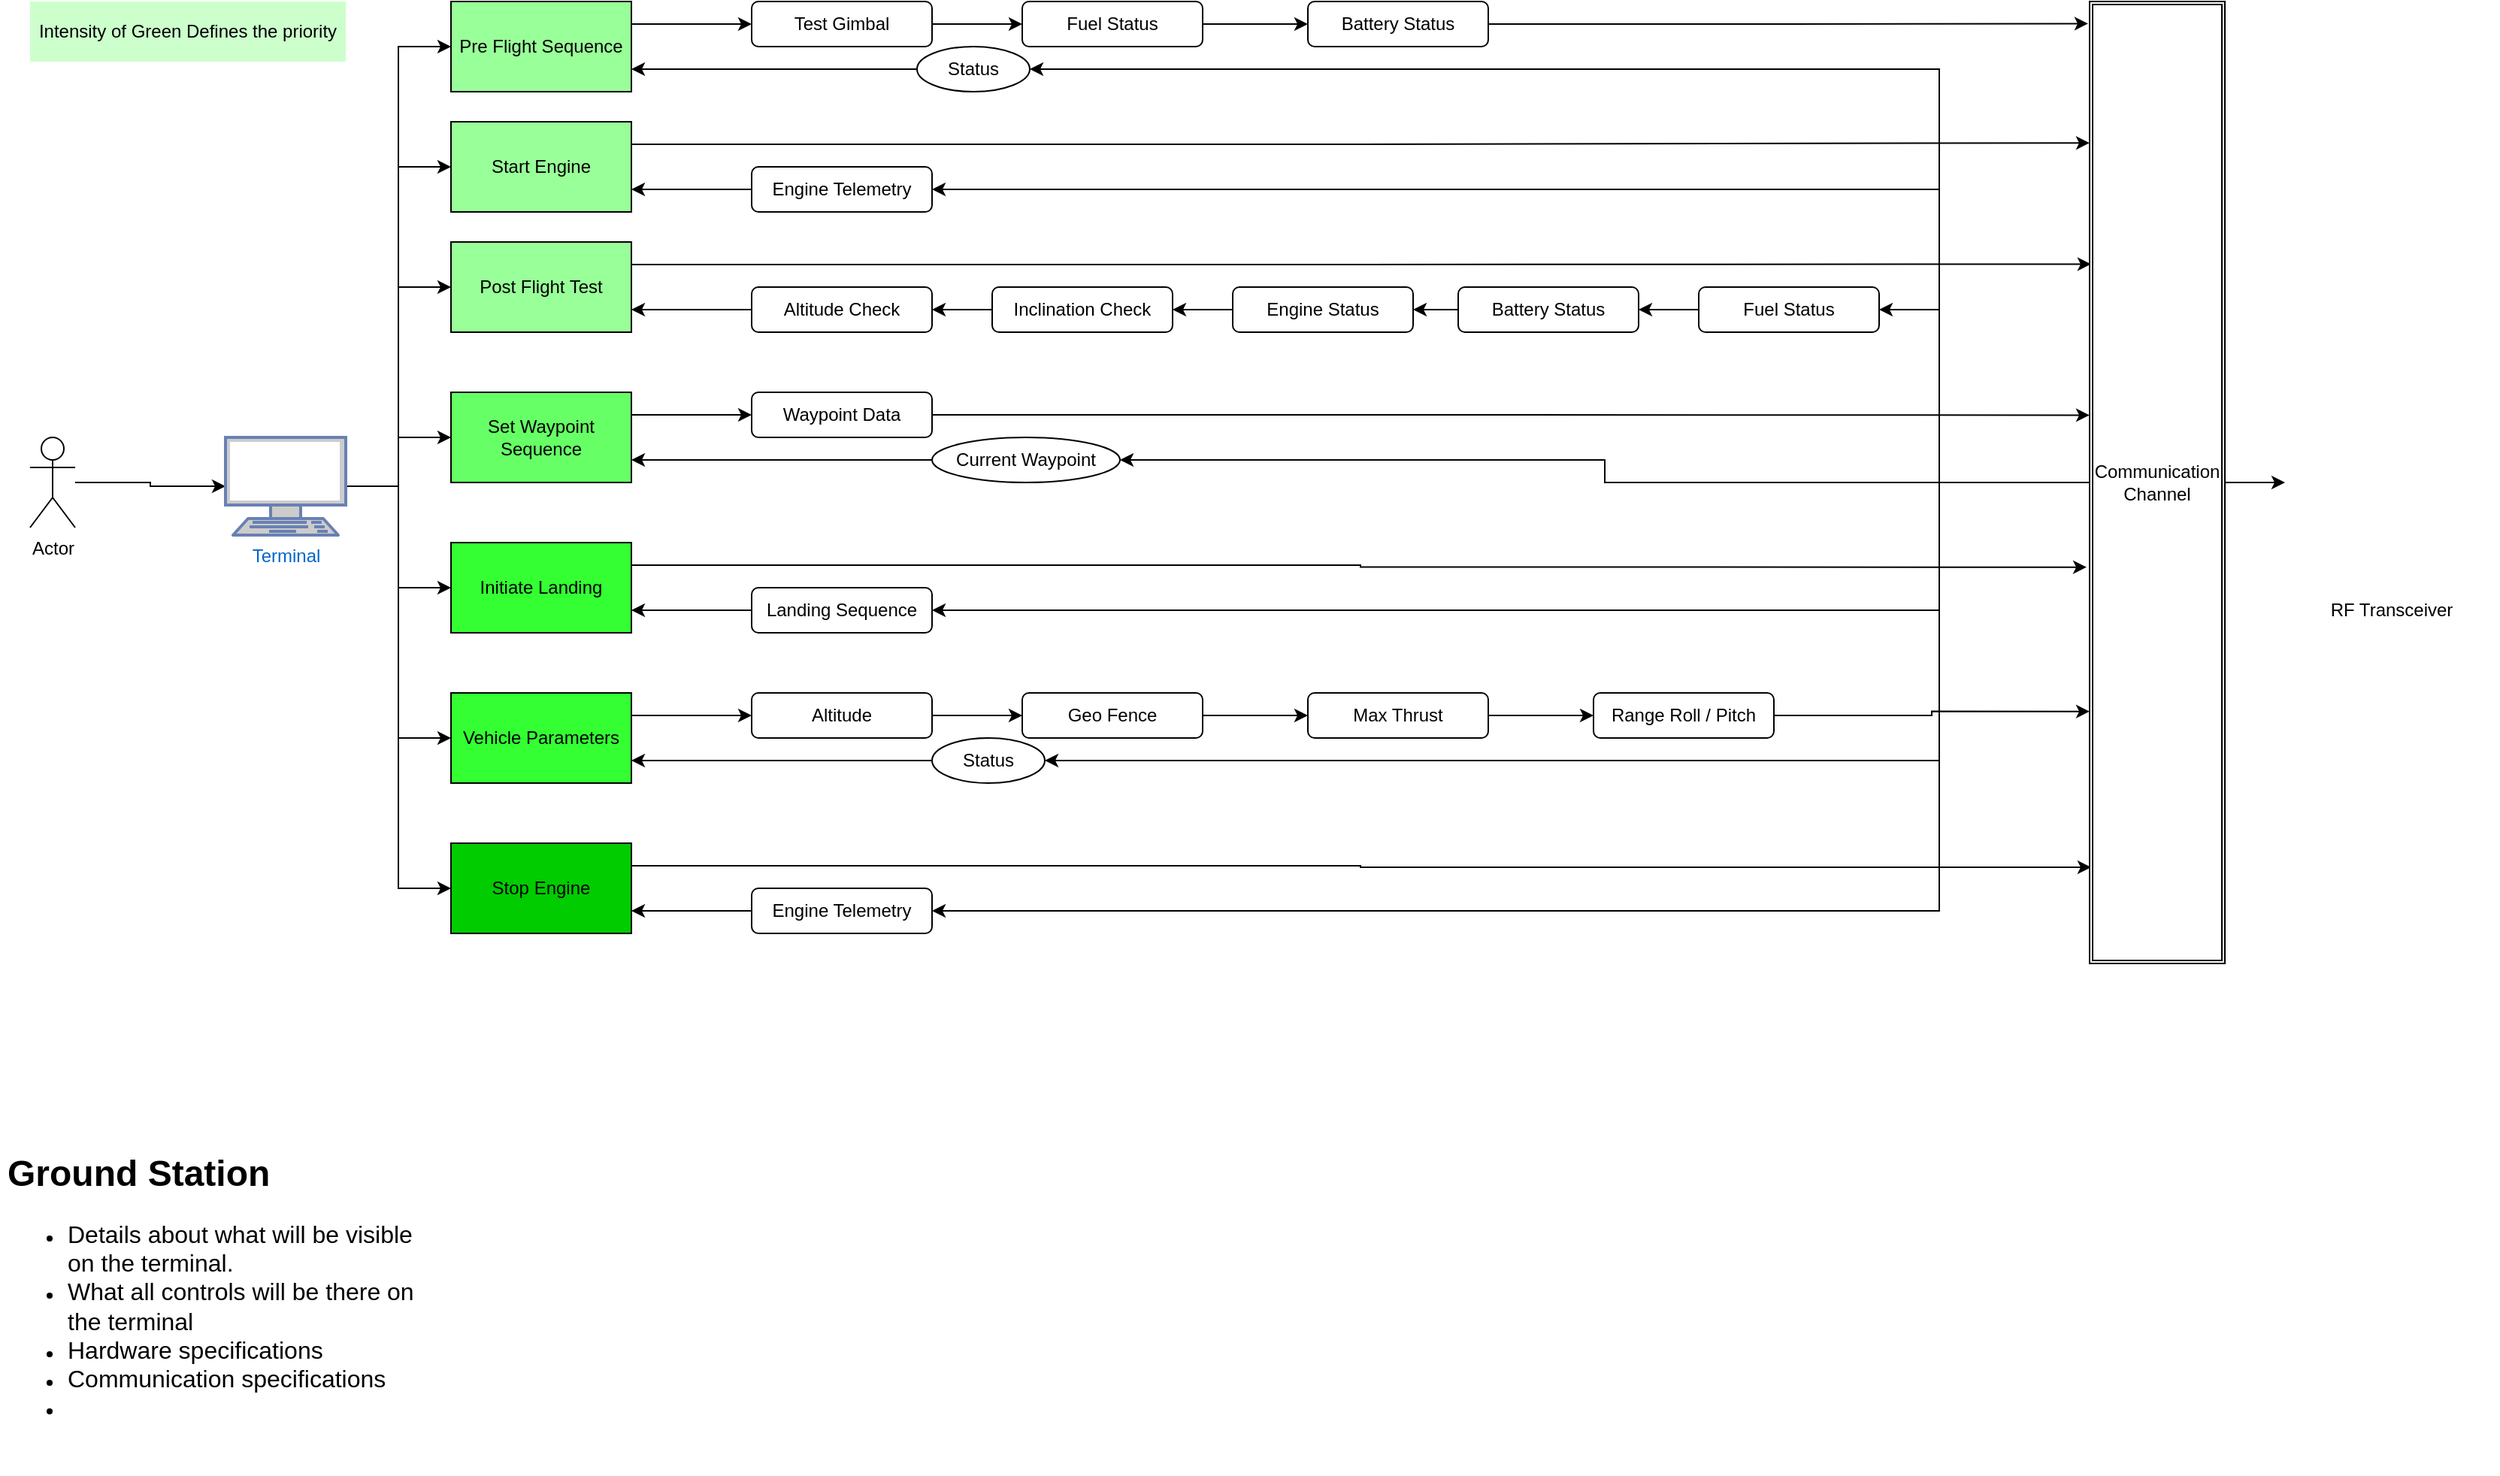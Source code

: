 <mxfile version="13.3.1" type="device" pages="10"><diagram id="u0Ducfw3tIZAwEGJzio2" name="Ground Station"><mxGraphModel dx="1357" dy="710" grid="1" gridSize="10" guides="1" tooltips="1" connect="1" arrows="1" fold="1" page="1" pageScale="1" pageWidth="1700" pageHeight="1100" math="0" shadow="0"><root><mxCell id="0"/><mxCell id="1" parent="0"/><mxCell id="LojmnuqNCUgr_2fDSkwn-1" value="&lt;h1&gt;Ground Station&lt;/h1&gt;&lt;p&gt;&lt;ul&gt;&lt;li&gt;&lt;font size=&quot;3&quot;&gt;Details about what will be visible on the terminal.&amp;nbsp;&lt;/font&gt;&lt;/li&gt;&lt;li&gt;&lt;font size=&quot;3&quot;&gt;What all controls will be there on the terminal&lt;/font&gt;&lt;/li&gt;&lt;li&gt;&lt;font size=&quot;3&quot;&gt;Hardware specifications&lt;/font&gt;&lt;/li&gt;&lt;li&gt;&lt;font size=&quot;3&quot;&gt;Communication specifications&lt;/font&gt;&lt;/li&gt;&lt;li&gt;&lt;font size=&quot;3&quot;&gt;&lt;br&gt;&lt;/font&gt;&lt;/li&gt;&lt;/ul&gt;&lt;/p&gt;" style="text;html=1;strokeColor=none;fillColor=none;spacing=5;spacingTop=-20;whiteSpace=wrap;overflow=hidden;rounded=0;" parent="1" vertex="1"><mxGeometry x="20" y="800" width="280" height="220" as="geometry"/></mxCell><mxCell id="fftPoxaL45FxiJkztonE-3" style="edgeStyle=orthogonalEdgeStyle;rounded=0;orthogonalLoop=1;jettySize=auto;html=1;entryX=0;entryY=0.5;entryDx=0;entryDy=0;entryPerimeter=0;" edge="1" parent="1" source="fftPoxaL45FxiJkztonE-1" target="fftPoxaL45FxiJkztonE-2"><mxGeometry relative="1" as="geometry"/></mxCell><mxCell id="fftPoxaL45FxiJkztonE-1" value="Actor" style="shape=umlActor;verticalLabelPosition=bottom;labelBackgroundColor=#ffffff;verticalAlign=top;html=1;outlineConnect=0;" vertex="1" parent="1"><mxGeometry x="40" y="330" width="30" height="60" as="geometry"/></mxCell><mxCell id="Apo-IaqyjApwZgGksck6-3" style="edgeStyle=orthogonalEdgeStyle;rounded=0;orthogonalLoop=1;jettySize=auto;html=1;entryX=0;entryY=0.5;entryDx=0;entryDy=0;" edge="1" parent="1" source="fftPoxaL45FxiJkztonE-2" target="fftPoxaL45FxiJkztonE-5"><mxGeometry relative="1" as="geometry"/></mxCell><mxCell id="Apo-IaqyjApwZgGksck6-4" style="edgeStyle=orthogonalEdgeStyle;rounded=0;orthogonalLoop=1;jettySize=auto;html=1;entryX=0;entryY=0.5;entryDx=0;entryDy=0;" edge="1" parent="1" source="fftPoxaL45FxiJkztonE-2" target="fftPoxaL45FxiJkztonE-9"><mxGeometry relative="1" as="geometry"/></mxCell><mxCell id="Apo-IaqyjApwZgGksck6-5" style="edgeStyle=orthogonalEdgeStyle;rounded=0;orthogonalLoop=1;jettySize=auto;html=1;entryX=0;entryY=0.5;entryDx=0;entryDy=0;" edge="1" parent="1" source="fftPoxaL45FxiJkztonE-2" target="fftPoxaL45FxiJkztonE-12"><mxGeometry relative="1" as="geometry"/></mxCell><mxCell id="Apo-IaqyjApwZgGksck6-6" style="edgeStyle=orthogonalEdgeStyle;rounded=0;orthogonalLoop=1;jettySize=auto;html=1;" edge="1" parent="1" source="fftPoxaL45FxiJkztonE-2" target="fftPoxaL45FxiJkztonE-15"><mxGeometry relative="1" as="geometry"/></mxCell><mxCell id="Apo-IaqyjApwZgGksck6-7" style="edgeStyle=orthogonalEdgeStyle;rounded=0;orthogonalLoop=1;jettySize=auto;html=1;entryX=0;entryY=0.5;entryDx=0;entryDy=0;" edge="1" parent="1" source="fftPoxaL45FxiJkztonE-2" target="fftPoxaL45FxiJkztonE-20"><mxGeometry relative="1" as="geometry"/></mxCell><mxCell id="Apo-IaqyjApwZgGksck6-8" style="edgeStyle=orthogonalEdgeStyle;rounded=0;orthogonalLoop=1;jettySize=auto;html=1;entryX=0;entryY=0.5;entryDx=0;entryDy=0;" edge="1" parent="1" source="fftPoxaL45FxiJkztonE-2" target="fftPoxaL45FxiJkztonE-22"><mxGeometry relative="1" as="geometry"/></mxCell><mxCell id="Apo-IaqyjApwZgGksck6-9" style="edgeStyle=orthogonalEdgeStyle;rounded=0;orthogonalLoop=1;jettySize=auto;html=1;entryX=0;entryY=0.5;entryDx=0;entryDy=0;" edge="1" parent="1" source="fftPoxaL45FxiJkztonE-2" target="fftPoxaL45FxiJkztonE-27"><mxGeometry relative="1" as="geometry"/></mxCell><mxCell id="fftPoxaL45FxiJkztonE-2" value="Terminal" style="fontColor=#0066CC;verticalAlign=top;verticalLabelPosition=bottom;labelPosition=center;align=center;html=1;outlineConnect=0;fillColor=#CCCCCC;strokeColor=#6881B3;gradientColor=none;gradientDirection=north;strokeWidth=2;shape=mxgraph.networks.terminal;" vertex="1" parent="1"><mxGeometry x="170" y="330" width="80" height="65" as="geometry"/></mxCell><mxCell id="Apo-IaqyjApwZgGksck6-11" style="edgeStyle=orthogonalEdgeStyle;rounded=0;orthogonalLoop=1;jettySize=auto;html=1;exitX=1;exitY=0.25;exitDx=0;exitDy=0;entryX=0;entryY=0.5;entryDx=0;entryDy=0;" edge="1" parent="1" source="fftPoxaL45FxiJkztonE-5" target="fftPoxaL45FxiJkztonE-6"><mxGeometry relative="1" as="geometry"/></mxCell><mxCell id="fftPoxaL45FxiJkztonE-5" value="Pre Flight Sequence" style="rounded=0;whiteSpace=wrap;html=1;fillColor=#99FF99;" vertex="1" parent="1"><mxGeometry x="320" y="40" width="120" height="60" as="geometry"/></mxCell><mxCell id="Apo-IaqyjApwZgGksck6-12" style="edgeStyle=orthogonalEdgeStyle;rounded=0;orthogonalLoop=1;jettySize=auto;html=1;" edge="1" parent="1" source="fftPoxaL45FxiJkztonE-6" target="fftPoxaL45FxiJkztonE-7"><mxGeometry relative="1" as="geometry"/></mxCell><mxCell id="fftPoxaL45FxiJkztonE-6" value="Test Gimbal" style="rounded=1;whiteSpace=wrap;html=1;" vertex="1" parent="1"><mxGeometry x="520" y="40" width="120" height="30" as="geometry"/></mxCell><mxCell id="Apo-IaqyjApwZgGksck6-13" style="edgeStyle=orthogonalEdgeStyle;rounded=0;orthogonalLoop=1;jettySize=auto;html=1;" edge="1" parent="1" source="fftPoxaL45FxiJkztonE-7" target="fftPoxaL45FxiJkztonE-8"><mxGeometry relative="1" as="geometry"/></mxCell><mxCell id="fftPoxaL45FxiJkztonE-7" value="Fuel Status" style="rounded=1;whiteSpace=wrap;html=1;" vertex="1" parent="1"><mxGeometry x="700" y="40" width="120" height="30" as="geometry"/></mxCell><mxCell id="Apo-IaqyjApwZgGksck6-41" style="edgeStyle=orthogonalEdgeStyle;rounded=0;orthogonalLoop=1;jettySize=auto;html=1;entryX=-0.011;entryY=0.023;entryDx=0;entryDy=0;entryPerimeter=0;" edge="1" parent="1" source="fftPoxaL45FxiJkztonE-8" target="Apo-IaqyjApwZgGksck6-40"><mxGeometry relative="1" as="geometry"/></mxCell><mxCell id="fftPoxaL45FxiJkztonE-8" value="Battery Status" style="rounded=1;whiteSpace=wrap;html=1;" vertex="1" parent="1"><mxGeometry x="890" y="40" width="120" height="30" as="geometry"/></mxCell><mxCell id="Apo-IaqyjApwZgGksck6-49" style="edgeStyle=orthogonalEdgeStyle;rounded=0;orthogonalLoop=1;jettySize=auto;html=1;exitX=1;exitY=0.25;exitDx=0;exitDy=0;entryX=0;entryY=0.147;entryDx=0;entryDy=0;entryPerimeter=0;" edge="1" parent="1" source="fftPoxaL45FxiJkztonE-9" target="Apo-IaqyjApwZgGksck6-40"><mxGeometry relative="1" as="geometry"/></mxCell><mxCell id="fftPoxaL45FxiJkztonE-9" value="Start Engine" style="rounded=0;whiteSpace=wrap;html=1;fillColor=#99FF99;" vertex="1" parent="1"><mxGeometry x="320" y="120" width="120" height="60" as="geometry"/></mxCell><mxCell id="Apo-IaqyjApwZgGksck6-38" style="edgeStyle=orthogonalEdgeStyle;rounded=0;orthogonalLoop=1;jettySize=auto;html=1;entryX=1;entryY=0.75;entryDx=0;entryDy=0;" edge="1" parent="1" source="fftPoxaL45FxiJkztonE-11" target="fftPoxaL45FxiJkztonE-12"><mxGeometry relative="1" as="geometry"/></mxCell><mxCell id="fftPoxaL45FxiJkztonE-11" value="Engine Telemetry" style="rounded=1;whiteSpace=wrap;html=1;" vertex="1" parent="1"><mxGeometry x="520" y="630" width="120" height="30" as="geometry"/></mxCell><mxCell id="Apo-IaqyjApwZgGksck6-54" style="edgeStyle=orthogonalEdgeStyle;rounded=0;orthogonalLoop=1;jettySize=auto;html=1;exitX=1;exitY=0.25;exitDx=0;exitDy=0;entryX=0.011;entryY=0.9;entryDx=0;entryDy=0;entryPerimeter=0;" edge="1" parent="1" source="fftPoxaL45FxiJkztonE-12" target="Apo-IaqyjApwZgGksck6-40"><mxGeometry relative="1" as="geometry"/></mxCell><mxCell id="fftPoxaL45FxiJkztonE-12" value="Stop Engine" style="rounded=0;whiteSpace=wrap;html=1;fillColor=#00CC00;" vertex="1" parent="1"><mxGeometry x="320" y="600" width="120" height="60" as="geometry"/></mxCell><mxCell id="Apo-IaqyjApwZgGksck6-19" style="edgeStyle=orthogonalEdgeStyle;rounded=0;orthogonalLoop=1;jettySize=auto;html=1;entryX=1;entryY=0.75;entryDx=0;entryDy=0;" edge="1" parent="1" source="fftPoxaL45FxiJkztonE-13" target="fftPoxaL45FxiJkztonE-9"><mxGeometry relative="1" as="geometry"/></mxCell><mxCell id="fftPoxaL45FxiJkztonE-13" value="Engine Telemetry" style="rounded=1;whiteSpace=wrap;html=1;" vertex="1" parent="1"><mxGeometry x="520" y="150" width="120" height="30" as="geometry"/></mxCell><mxCell id="Apo-IaqyjApwZgGksck6-28" style="edgeStyle=orthogonalEdgeStyle;rounded=0;orthogonalLoop=1;jettySize=auto;html=1;exitX=1;exitY=0.25;exitDx=0;exitDy=0;entryX=0;entryY=0.5;entryDx=0;entryDy=0;" edge="1" parent="1" source="fftPoxaL45FxiJkztonE-15" target="fftPoxaL45FxiJkztonE-16"><mxGeometry relative="1" as="geometry"/></mxCell><mxCell id="fftPoxaL45FxiJkztonE-15" value="Set Waypoint Sequence" style="rounded=0;whiteSpace=wrap;html=1;fillColor=#66FF66;" vertex="1" parent="1"><mxGeometry x="320" y="300" width="120" height="60" as="geometry"/></mxCell><mxCell id="Apo-IaqyjApwZgGksck6-45" style="edgeStyle=orthogonalEdgeStyle;rounded=0;orthogonalLoop=1;jettySize=auto;html=1;entryX=0;entryY=0.43;entryDx=0;entryDy=0;entryPerimeter=0;" edge="1" parent="1" source="fftPoxaL45FxiJkztonE-16" target="Apo-IaqyjApwZgGksck6-40"><mxGeometry relative="1" as="geometry"/></mxCell><mxCell id="fftPoxaL45FxiJkztonE-16" value="Waypoint Data" style="rounded=1;whiteSpace=wrap;html=1;" vertex="1" parent="1"><mxGeometry x="520" y="300" width="120" height="30" as="geometry"/></mxCell><mxCell id="fftPoxaL45FxiJkztonE-19" value="Intensity of Green Defines the priority" style="text;html=1;strokeColor=none;fillColor=#CCFFCC;align=center;verticalAlign=middle;whiteSpace=wrap;rounded=0;" vertex="1" parent="1"><mxGeometry x="40" y="40" width="210" height="40" as="geometry"/></mxCell><mxCell id="Apo-IaqyjApwZgGksck6-48" style="edgeStyle=orthogonalEdgeStyle;rounded=0;orthogonalLoop=1;jettySize=auto;html=1;exitX=1;exitY=0.25;exitDx=0;exitDy=0;entryX=-0.022;entryY=0.588;entryDx=0;entryDy=0;entryPerimeter=0;" edge="1" parent="1" source="fftPoxaL45FxiJkztonE-20" target="Apo-IaqyjApwZgGksck6-40"><mxGeometry relative="1" as="geometry"/></mxCell><mxCell id="fftPoxaL45FxiJkztonE-20" value="Initiate Landing" style="rounded=0;whiteSpace=wrap;html=1;fillColor=#33FF33;" vertex="1" parent="1"><mxGeometry x="320" y="400" width="120" height="60" as="geometry"/></mxCell><mxCell id="Apo-IaqyjApwZgGksck6-31" style="edgeStyle=orthogonalEdgeStyle;rounded=0;orthogonalLoop=1;jettySize=auto;html=1;entryX=1;entryY=0.75;entryDx=0;entryDy=0;" edge="1" parent="1" source="fftPoxaL45FxiJkztonE-21" target="fftPoxaL45FxiJkztonE-20"><mxGeometry relative="1" as="geometry"/></mxCell><mxCell id="fftPoxaL45FxiJkztonE-21" value="Landing Sequence" style="rounded=1;whiteSpace=wrap;html=1;" vertex="1" parent="1"><mxGeometry x="520" y="430" width="120" height="30" as="geometry"/></mxCell><mxCell id="Apo-IaqyjApwZgGksck6-32" style="edgeStyle=orthogonalEdgeStyle;rounded=0;orthogonalLoop=1;jettySize=auto;html=1;exitX=1;exitY=0.25;exitDx=0;exitDy=0;entryX=0;entryY=0.5;entryDx=0;entryDy=0;" edge="1" parent="1" source="fftPoxaL45FxiJkztonE-22" target="fftPoxaL45FxiJkztonE-23"><mxGeometry relative="1" as="geometry"/></mxCell><mxCell id="fftPoxaL45FxiJkztonE-22" value="Vehicle Parameters" style="rounded=0;whiteSpace=wrap;html=1;fillColor=#33FF33;" vertex="1" parent="1"><mxGeometry x="320" y="500" width="120" height="60" as="geometry"/></mxCell><mxCell id="Apo-IaqyjApwZgGksck6-33" style="edgeStyle=orthogonalEdgeStyle;rounded=0;orthogonalLoop=1;jettySize=auto;html=1;entryX=0;entryY=0.5;entryDx=0;entryDy=0;" edge="1" parent="1" source="fftPoxaL45FxiJkztonE-23" target="fftPoxaL45FxiJkztonE-24"><mxGeometry relative="1" as="geometry"/></mxCell><mxCell id="fftPoxaL45FxiJkztonE-23" value="Altitude" style="rounded=1;whiteSpace=wrap;html=1;" vertex="1" parent="1"><mxGeometry x="520" y="500" width="120" height="30" as="geometry"/></mxCell><mxCell id="Apo-IaqyjApwZgGksck6-34" style="edgeStyle=orthogonalEdgeStyle;rounded=0;orthogonalLoop=1;jettySize=auto;html=1;" edge="1" parent="1" source="fftPoxaL45FxiJkztonE-24" target="fftPoxaL45FxiJkztonE-25"><mxGeometry relative="1" as="geometry"/></mxCell><mxCell id="fftPoxaL45FxiJkztonE-24" value="Geo Fence" style="rounded=1;whiteSpace=wrap;html=1;" vertex="1" parent="1"><mxGeometry x="700" y="500" width="120" height="30" as="geometry"/></mxCell><mxCell id="Apo-IaqyjApwZgGksck6-35" style="edgeStyle=orthogonalEdgeStyle;rounded=0;orthogonalLoop=1;jettySize=auto;html=1;entryX=0;entryY=0.5;entryDx=0;entryDy=0;" edge="1" parent="1" source="fftPoxaL45FxiJkztonE-25" target="fftPoxaL45FxiJkztonE-26"><mxGeometry relative="1" as="geometry"/></mxCell><mxCell id="fftPoxaL45FxiJkztonE-25" value="Max Thrust" style="rounded=1;whiteSpace=wrap;html=1;" vertex="1" parent="1"><mxGeometry x="890" y="500" width="120" height="30" as="geometry"/></mxCell><mxCell id="Apo-IaqyjApwZgGksck6-50" style="edgeStyle=orthogonalEdgeStyle;rounded=0;orthogonalLoop=1;jettySize=auto;html=1;entryX=0;entryY=0.738;entryDx=0;entryDy=0;entryPerimeter=0;" edge="1" parent="1" source="fftPoxaL45FxiJkztonE-26" target="Apo-IaqyjApwZgGksck6-40"><mxGeometry relative="1" as="geometry"/></mxCell><mxCell id="fftPoxaL45FxiJkztonE-26" value="Range Roll / Pitch" style="rounded=1;whiteSpace=wrap;html=1;" vertex="1" parent="1"><mxGeometry x="1080" y="500" width="120" height="30" as="geometry"/></mxCell><mxCell id="Ctx5LRdNK72stmhjWtWx-1" style="edgeStyle=orthogonalEdgeStyle;rounded=0;orthogonalLoop=1;jettySize=auto;html=1;exitX=1;exitY=0.25;exitDx=0;exitDy=0;entryX=0.011;entryY=0.273;entryDx=0;entryDy=0;entryPerimeter=0;" edge="1" parent="1" source="fftPoxaL45FxiJkztonE-27" target="Apo-IaqyjApwZgGksck6-40"><mxGeometry relative="1" as="geometry"/></mxCell><mxCell id="fftPoxaL45FxiJkztonE-27" value="Post Flight Test" style="rounded=0;whiteSpace=wrap;html=1;fillColor=#99FF99;" vertex="1" parent="1"><mxGeometry x="320" y="200" width="120" height="60" as="geometry"/></mxCell><mxCell id="Apo-IaqyjApwZgGksck6-20" style="edgeStyle=orthogonalEdgeStyle;rounded=0;orthogonalLoop=1;jettySize=auto;html=1;entryX=1;entryY=0.75;entryDx=0;entryDy=0;" edge="1" parent="1" source="fftPoxaL45FxiJkztonE-28" target="fftPoxaL45FxiJkztonE-27"><mxGeometry relative="1" as="geometry"/></mxCell><mxCell id="fftPoxaL45FxiJkztonE-28" value="Altitude Check" style="rounded=1;whiteSpace=wrap;html=1;" vertex="1" parent="1"><mxGeometry x="520" y="230" width="120" height="30" as="geometry"/></mxCell><mxCell id="Apo-IaqyjApwZgGksck6-21" style="edgeStyle=orthogonalEdgeStyle;rounded=0;orthogonalLoop=1;jettySize=auto;html=1;entryX=1;entryY=0.5;entryDx=0;entryDy=0;" edge="1" parent="1" source="fftPoxaL45FxiJkztonE-29" target="fftPoxaL45FxiJkztonE-28"><mxGeometry relative="1" as="geometry"/></mxCell><mxCell id="fftPoxaL45FxiJkztonE-29" value="Inclination Check" style="rounded=1;whiteSpace=wrap;html=1;" vertex="1" parent="1"><mxGeometry x="680" y="230" width="120" height="30" as="geometry"/></mxCell><mxCell id="Apo-IaqyjApwZgGksck6-22" style="edgeStyle=orthogonalEdgeStyle;rounded=0;orthogonalLoop=1;jettySize=auto;html=1;entryX=1;entryY=0.5;entryDx=0;entryDy=0;" edge="1" parent="1" source="fftPoxaL45FxiJkztonE-30" target="fftPoxaL45FxiJkztonE-29"><mxGeometry relative="1" as="geometry"/></mxCell><mxCell id="fftPoxaL45FxiJkztonE-30" value="Engine Status" style="rounded=1;whiteSpace=wrap;html=1;" vertex="1" parent="1"><mxGeometry x="840" y="230" width="120" height="30" as="geometry"/></mxCell><mxCell id="Apo-IaqyjApwZgGksck6-24" style="edgeStyle=orthogonalEdgeStyle;rounded=0;orthogonalLoop=1;jettySize=auto;html=1;" edge="1" parent="1" source="fftPoxaL45FxiJkztonE-31" target="fftPoxaL45FxiJkztonE-32"><mxGeometry relative="1" as="geometry"/></mxCell><mxCell id="fftPoxaL45FxiJkztonE-31" value="Fuel Status" style="rounded=1;whiteSpace=wrap;html=1;" vertex="1" parent="1"><mxGeometry x="1150" y="230" width="120" height="30" as="geometry"/></mxCell><mxCell id="Apo-IaqyjApwZgGksck6-23" style="edgeStyle=orthogonalEdgeStyle;rounded=0;orthogonalLoop=1;jettySize=auto;html=1;" edge="1" parent="1" source="fftPoxaL45FxiJkztonE-32" target="fftPoxaL45FxiJkztonE-30"><mxGeometry relative="1" as="geometry"/></mxCell><mxCell id="fftPoxaL45FxiJkztonE-32" value="Battery Status" style="rounded=1;whiteSpace=wrap;html=1;" vertex="1" parent="1"><mxGeometry x="990" y="230" width="120" height="30" as="geometry"/></mxCell><mxCell id="Apo-IaqyjApwZgGksck6-18" style="edgeStyle=orthogonalEdgeStyle;rounded=0;orthogonalLoop=1;jettySize=auto;html=1;entryX=1;entryY=0.75;entryDx=0;entryDy=0;" edge="1" parent="1" source="Apo-IaqyjApwZgGksck6-17" target="fftPoxaL45FxiJkztonE-5"><mxGeometry relative="1" as="geometry"/></mxCell><mxCell id="Apo-IaqyjApwZgGksck6-17" value="Status" style="ellipse;whiteSpace=wrap;html=1;fillColor=#FFFFFF;" vertex="1" parent="1"><mxGeometry x="630" y="70" width="75" height="30" as="geometry"/></mxCell><mxCell id="Apo-IaqyjApwZgGksck6-30" style="edgeStyle=orthogonalEdgeStyle;rounded=0;orthogonalLoop=1;jettySize=auto;html=1;exitX=0;exitY=0.5;exitDx=0;exitDy=0;entryX=1;entryY=0.75;entryDx=0;entryDy=0;" edge="1" parent="1" source="Apo-IaqyjApwZgGksck6-26" target="fftPoxaL45FxiJkztonE-15"><mxGeometry relative="1" as="geometry"/></mxCell><mxCell id="Apo-IaqyjApwZgGksck6-26" value="Current Waypoint" style="ellipse;whiteSpace=wrap;html=1;fillColor=#FFFFFF;" vertex="1" parent="1"><mxGeometry x="640" y="330" width="125" height="30" as="geometry"/></mxCell><mxCell id="Apo-IaqyjApwZgGksck6-37" style="edgeStyle=orthogonalEdgeStyle;rounded=0;orthogonalLoop=1;jettySize=auto;html=1;entryX=1;entryY=0.75;entryDx=0;entryDy=0;" edge="1" parent="1" source="Apo-IaqyjApwZgGksck6-36" target="fftPoxaL45FxiJkztonE-22"><mxGeometry relative="1" as="geometry"/></mxCell><mxCell id="Apo-IaqyjApwZgGksck6-36" value="Status" style="ellipse;whiteSpace=wrap;html=1;fillColor=#FFFFFF;" vertex="1" parent="1"><mxGeometry x="640" y="530" width="75" height="30" as="geometry"/></mxCell><mxCell id="Apo-IaqyjApwZgGksck6-42" style="edgeStyle=orthogonalEdgeStyle;rounded=0;orthogonalLoop=1;jettySize=auto;html=1;entryX=1;entryY=0.5;entryDx=0;entryDy=0;" edge="1" parent="1" source="Apo-IaqyjApwZgGksck6-40" target="Apo-IaqyjApwZgGksck6-17"><mxGeometry relative="1" as="geometry"><Array as="points"><mxPoint x="1310" y="360"/><mxPoint x="1310" y="85"/></Array></mxGeometry></mxCell><mxCell id="Apo-IaqyjApwZgGksck6-44" style="edgeStyle=orthogonalEdgeStyle;rounded=0;orthogonalLoop=1;jettySize=auto;html=1;entryX=1;entryY=0.5;entryDx=0;entryDy=0;" edge="1" parent="1" source="Apo-IaqyjApwZgGksck6-40" target="fftPoxaL45FxiJkztonE-13"><mxGeometry relative="1" as="geometry"><Array as="points"><mxPoint x="1310" y="360"/><mxPoint x="1310" y="165"/></Array></mxGeometry></mxCell><mxCell id="Apo-IaqyjApwZgGksck6-46" style="edgeStyle=orthogonalEdgeStyle;rounded=0;orthogonalLoop=1;jettySize=auto;html=1;entryX=1;entryY=0.5;entryDx=0;entryDy=0;" edge="1" parent="1" source="Apo-IaqyjApwZgGksck6-40" target="Apo-IaqyjApwZgGksck6-26"><mxGeometry relative="1" as="geometry"/></mxCell><mxCell id="Apo-IaqyjApwZgGksck6-47" style="edgeStyle=orthogonalEdgeStyle;rounded=0;orthogonalLoop=1;jettySize=auto;html=1;entryX=1;entryY=0.5;entryDx=0;entryDy=0;" edge="1" parent="1" source="Apo-IaqyjApwZgGksck6-40" target="fftPoxaL45FxiJkztonE-21"><mxGeometry relative="1" as="geometry"><Array as="points"><mxPoint x="1310" y="360"/><mxPoint x="1310" y="445"/></Array></mxGeometry></mxCell><mxCell id="Apo-IaqyjApwZgGksck6-51" style="edgeStyle=orthogonalEdgeStyle;rounded=0;orthogonalLoop=1;jettySize=auto;html=1;entryX=1;entryY=0.5;entryDx=0;entryDy=0;" edge="1" parent="1" source="Apo-IaqyjApwZgGksck6-40" target="Apo-IaqyjApwZgGksck6-36"><mxGeometry relative="1" as="geometry"><Array as="points"><mxPoint x="1310" y="360"/><mxPoint x="1310" y="545"/></Array></mxGeometry></mxCell><mxCell id="Apo-IaqyjApwZgGksck6-52" style="edgeStyle=orthogonalEdgeStyle;rounded=0;orthogonalLoop=1;jettySize=auto;html=1;entryX=1;entryY=0.5;entryDx=0;entryDy=0;" edge="1" parent="1" source="Apo-IaqyjApwZgGksck6-40" target="fftPoxaL45FxiJkztonE-11"><mxGeometry relative="1" as="geometry"><Array as="points"><mxPoint x="1310" y="360"/><mxPoint x="1310" y="645"/></Array></mxGeometry></mxCell><mxCell id="Apo-IaqyjApwZgGksck6-56" style="edgeStyle=orthogonalEdgeStyle;rounded=0;orthogonalLoop=1;jettySize=auto;html=1;entryX=0;entryY=0.5;entryDx=0;entryDy=0;" edge="1" parent="1" source="Apo-IaqyjApwZgGksck6-40" target="Apo-IaqyjApwZgGksck6-55"><mxGeometry relative="1" as="geometry"/></mxCell><mxCell id="Ctx5LRdNK72stmhjWtWx-2" style="edgeStyle=orthogonalEdgeStyle;rounded=0;orthogonalLoop=1;jettySize=auto;html=1;entryX=1;entryY=0.5;entryDx=0;entryDy=0;" edge="1" parent="1" source="Apo-IaqyjApwZgGksck6-40" target="fftPoxaL45FxiJkztonE-31"><mxGeometry relative="1" as="geometry"><Array as="points"><mxPoint x="1310" y="360"/><mxPoint x="1310" y="245"/></Array></mxGeometry></mxCell><mxCell id="Apo-IaqyjApwZgGksck6-40" value="Communication Channel" style="shape=ext;double=1;rounded=0;whiteSpace=wrap;html=1;fillColor=#FFFFFF;" vertex="1" parent="1"><mxGeometry x="1410" y="40" width="90" height="640" as="geometry"/></mxCell><mxCell id="Apo-IaqyjApwZgGksck6-55" value="RF Transceiver" style="shape=image;verticalLabelPosition=bottom;labelBackgroundColor=#ffffff;verticalAlign=top;aspect=fixed;imageAspect=0;image=https://www.mouser.com/images/microchiptechnology/lrg/AC182015-1.jpg;" vertex="1" parent="1"><mxGeometry x="1540" y="289" width="142" height="142" as="geometry"/></mxCell></root></mxGraphModel></diagram><diagram id="jOO4S46NE-V8ODI5x-47" name="Vehicle Overview"><mxGraphModel dx="1131" dy="592" grid="1" gridSize="10" guides="1" tooltips="1" connect="1" arrows="1" fold="1" page="1" pageScale="1" pageWidth="1700" pageHeight="1100" math="0" shadow="0"><root><mxCell id="E5ori7tA1DVZH_dJyDs9-0"/><mxCell id="E5ori7tA1DVZH_dJyDs9-1" parent="E5ori7tA1DVZH_dJyDs9-0"/><mxCell id="ujw_1HQAadb7IYqCEn_F-5" style="edgeStyle=orthogonalEdgeStyle;rounded=0;orthogonalLoop=1;jettySize=auto;html=1;entryX=0;entryY=0.5;entryDx=0;entryDy=0;" edge="1" parent="E5ori7tA1DVZH_dJyDs9-1" source="ujw_1HQAadb7IYqCEn_F-3" target="Q2HnpW4wvacraQvMrlS_-40"><mxGeometry relative="1" as="geometry"/></mxCell><mxCell id="MdmgGFC_8ZvsGRw-NoJb-0" value="&lt;h1&gt;Vehicle Overview&lt;/h1&gt;&lt;p&gt;&lt;/p&gt;&lt;ul&gt;&lt;li&gt;&lt;font size=&quot;3&quot;&gt;Connection diagram&lt;/font&gt;&lt;/li&gt;&lt;li&gt;&lt;font size=&quot;3&quot;&gt;What information is relayed on each channel&lt;/font&gt;&lt;/li&gt;&lt;li&gt;&lt;br&gt;&lt;/li&gt;&lt;/ul&gt;&lt;p&gt;&lt;/p&gt;" style="text;html=1;strokeColor=none;fillColor=none;spacing=5;spacingTop=-20;whiteSpace=wrap;overflow=hidden;rounded=0;" parent="E5ori7tA1DVZH_dJyDs9-1" vertex="1"><mxGeometry y="930" width="350" height="170" as="geometry"/></mxCell><mxCell id="oiUzY5tK4VjaeKye58sQ-4" style="edgeStyle=orthogonalEdgeStyle;rounded=0;orthogonalLoop=1;jettySize=auto;html=1;" edge="1" parent="E5ori7tA1DVZH_dJyDs9-1" source="oiUzY5tK4VjaeKye58sQ-2" target="oiUzY5tK4VjaeKye58sQ-3"><mxGeometry relative="1" as="geometry"/></mxCell><mxCell id="oiUzY5tK4VjaeKye58sQ-2" value="" style="shape=image;verticalLabelPosition=bottom;labelBackgroundColor=#ffffff;verticalAlign=top;aspect=fixed;imageAspect=0;image=https://event38.com/wp-content/uploads/2016/12/RFD900x.jpg;" vertex="1" parent="E5ori7tA1DVZH_dJyDs9-1"><mxGeometry x="40" y="200" width="220" height="172" as="geometry"/></mxCell><mxCell id="eWm63d_H1aJW2Epxq6AL-4" value="USB Connection&lt;br&gt;(UART)" style="edgeStyle=orthogonalEdgeStyle;rounded=0;orthogonalLoop=1;jettySize=auto;html=1;exitX=1;exitY=0.5;exitDx=0;exitDy=0;entryX=0;entryY=0.5;entryDx=0;entryDy=0;fontStyle=2" edge="1" parent="E5ori7tA1DVZH_dJyDs9-1" source="oiUzY5tK4VjaeKye58sQ-3" target="eWm63d_H1aJW2Epxq6AL-3"><mxGeometry relative="1" as="geometry"/></mxCell><mxCell id="oiUzY5tK4VjaeKye58sQ-3" value="Communication&lt;br&gt;Channel" style="shape=ext;double=1;rounded=0;whiteSpace=wrap;html=1;fillColor=#FFFFFF;" vertex="1" parent="E5ori7tA1DVZH_dJyDs9-1"><mxGeometry x="320" y="40" width="100" height="760" as="geometry"/></mxCell><mxCell id="eWm63d_H1aJW2Epxq6AL-1" style="edgeStyle=orthogonalEdgeStyle;rounded=0;orthogonalLoop=1;jettySize=auto;html=1;entryX=0;entryY=0.5;entryDx=0;entryDy=0;" edge="1" parent="E5ori7tA1DVZH_dJyDs9-1" source="eWm63d_H1aJW2Epxq6AL-0" target="oiUzY5tK4VjaeKye58sQ-3"><mxGeometry relative="1" as="geometry"><Array as="points"><mxPoint x="290" y="491"/><mxPoint x="290" y="420"/></Array></mxGeometry></mxCell><mxCell id="eWm63d_H1aJW2Epxq6AL-0" value="RF Transceiver" style="shape=image;verticalLabelPosition=bottom;labelBackgroundColor=#ffffff;verticalAlign=top;aspect=fixed;imageAspect=0;image=https://www.mouser.com/images/microchiptechnology/lrg/AC182015-1.jpg;" vertex="1" parent="E5ori7tA1DVZH_dJyDs9-1"><mxGeometry x="50" y="420" width="142" height="142" as="geometry"/></mxCell><mxCell id="eWm63d_H1aJW2Epxq6AL-2" value="Which One?" style="ellipse;shape=cloud;whiteSpace=wrap;html=1;fillColor=#FFFFFF;" vertex="1" parent="E5ori7tA1DVZH_dJyDs9-1"><mxGeometry x="60" y="80" width="140" height="100" as="geometry"/></mxCell><mxCell id="CZWSid2BjgvgUOHqXwW4-0" value="Start Engine&lt;br&gt;Stop Engine" style="edgeStyle=orthogonalEdgeStyle;rounded=0;orthogonalLoop=1;jettySize=auto;html=1;entryX=0;entryY=0.5;entryDx=0;entryDy=0;exitX=0.5;exitY=0;exitDx=0;exitDy=0;" edge="1" parent="E5ori7tA1DVZH_dJyDs9-1" source="eWm63d_H1aJW2Epxq6AL-3" target="eWm63d_H1aJW2Epxq6AL-5"><mxGeometry x="0.686" relative="1" as="geometry"><Array as="points"><mxPoint x="620" y="100"/><mxPoint x="730" y="100"/></Array><mxPoint as="offset"/></mxGeometry></mxCell><mxCell id="6HBSV5KWv5Zar7BaQAZp-9" value="Gimbal Test&lt;br&gt;Vehicle Parameters&lt;br&gt;" style="edgeStyle=orthogonalEdgeStyle;rounded=0;orthogonalLoop=1;jettySize=auto;html=1;entryX=0;entryY=0.5;entryDx=0;entryDy=0;" edge="1" parent="E5ori7tA1DVZH_dJyDs9-1" source="eWm63d_H1aJW2Epxq6AL-3" target="eWm63d_H1aJW2Epxq6AL-7"><mxGeometry x="0.408" relative="1" as="geometry"><Array as="points"><mxPoint x="760" y="420"/><mxPoint x="760" y="450"/></Array><mxPoint as="offset"/></mxGeometry></mxCell><mxCell id="JME6hLb2I8b8I2QRK4eI-0" value="Vehicle Parameters" style="edgeStyle=orthogonalEdgeStyle;rounded=0;orthogonalLoop=1;jettySize=auto;html=1;entryX=0;entryY=0.5;entryDx=0;entryDy=0;" edge="1" parent="E5ori7tA1DVZH_dJyDs9-1" source="eWm63d_H1aJW2Epxq6AL-3" target="eWm63d_H1aJW2Epxq6AL-6"><mxGeometry x="0.59" relative="1" as="geometry"><Array as="points"><mxPoint x="760" y="420"/><mxPoint x="760" y="280"/></Array><mxPoint as="offset"/></mxGeometry></mxCell><mxCell id="Q2HnpW4wvacraQvMrlS_-0" value="Waypoint Data&lt;br&gt;Initiate Landing" style="edgeStyle=orthogonalEdgeStyle;rounded=0;orthogonalLoop=1;jettySize=auto;html=1;entryX=0.5;entryY=1;entryDx=0;entryDy=0;exitX=1;exitY=0.5;exitDx=0;exitDy=0;" edge="1" parent="E5ori7tA1DVZH_dJyDs9-1" source="eWm63d_H1aJW2Epxq6AL-3" target="eWm63d_H1aJW2Epxq6AL-7"><mxGeometry relative="1" as="geometry"><Array as="points"><mxPoint x="760" y="420"/><mxPoint x="760" y="500"/><mxPoint x="980" y="500"/></Array><mxPoint as="offset"/></mxGeometry></mxCell><mxCell id="XY3O9uLKr_eZWpresjVo-19" value="Heart Beat&lt;br&gt;1 sec" style="edgeStyle=orthogonalEdgeStyle;rounded=0;orthogonalLoop=1;jettySize=auto;html=1;exitX=1;exitY=1;exitDx=0;exitDy=0;entryX=0.5;entryY=0;entryDx=0;entryDy=0;" edge="1" parent="E5ori7tA1DVZH_dJyDs9-1" source="eWm63d_H1aJW2Epxq6AL-3" target="XY3O9uLKr_eZWpresjVo-21"><mxGeometry x="-0.158" relative="1" as="geometry"><mxPoint x="300" y="858" as="targetPoint"/><Array as="points"><mxPoint x="720" y="540"/><mxPoint x="920" y="540"/></Array><mxPoint as="offset"/></mxGeometry></mxCell><mxCell id="eWm63d_H1aJW2Epxq6AL-3" value="" style="shape=image;verticalLabelPosition=bottom;labelBackgroundColor=#ffffff;verticalAlign=top;aspect=fixed;imageAspect=0;image=https://www.raspberrypi.org/homepage-9df4b/static/hero-shot-33d83b8c5fa0933373dabcc9462b32a3.png;" vertex="1" parent="E5ori7tA1DVZH_dJyDs9-1"><mxGeometry x="520" y="353.85" width="200" height="132.3" as="geometry"/></mxCell><mxCell id="6HBSV5KWv5Zar7BaQAZp-5" style="edgeStyle=orthogonalEdgeStyle;rounded=0;orthogonalLoop=1;jettySize=auto;html=1;entryX=0;entryY=0.5;entryDx=0;entryDy=0;" edge="1" parent="E5ori7tA1DVZH_dJyDs9-1" source="eWm63d_H1aJW2Epxq6AL-5" target="6HBSV5KWv5Zar7BaQAZp-1"><mxGeometry relative="1" as="geometry"/></mxCell><mxCell id="6HBSV5KWv5Zar7BaQAZp-6" style="edgeStyle=orthogonalEdgeStyle;rounded=0;orthogonalLoop=1;jettySize=auto;html=1;entryX=0;entryY=0.5;entryDx=0;entryDy=0;" edge="1" parent="E5ori7tA1DVZH_dJyDs9-1" source="eWm63d_H1aJW2Epxq6AL-5" target="6HBSV5KWv5Zar7BaQAZp-2"><mxGeometry relative="1" as="geometry"/></mxCell><mxCell id="6HBSV5KWv5Zar7BaQAZp-7" style="edgeStyle=orthogonalEdgeStyle;rounded=0;orthogonalLoop=1;jettySize=auto;html=1;" edge="1" parent="E5ori7tA1DVZH_dJyDs9-1" source="eWm63d_H1aJW2Epxq6AL-5" target="6HBSV5KWv5Zar7BaQAZp-3"><mxGeometry relative="1" as="geometry"/></mxCell><mxCell id="6HBSV5KWv5Zar7BaQAZp-8" style="edgeStyle=orthogonalEdgeStyle;rounded=0;orthogonalLoop=1;jettySize=auto;html=1;entryX=0;entryY=0.5;entryDx=0;entryDy=0;" edge="1" parent="E5ori7tA1DVZH_dJyDs9-1" source="eWm63d_H1aJW2Epxq6AL-5" target="6HBSV5KWv5Zar7BaQAZp-4"><mxGeometry relative="1" as="geometry"/></mxCell><mxCell id="DoqvZ0GiZ4m147DbY6le-1" style="edgeStyle=orthogonalEdgeStyle;rounded=0;orthogonalLoop=1;jettySize=auto;html=1;entryX=0.5;entryY=1;entryDx=0;entryDy=0;" edge="1" parent="E5ori7tA1DVZH_dJyDs9-1" source="eWm63d_H1aJW2Epxq6AL-5" target="DoqvZ0GiZ4m147DbY6le-0"><mxGeometry relative="1" as="geometry"/></mxCell><mxCell id="eWm63d_H1aJW2Epxq6AL-5" value="Engine Interface" style="rounded=0;whiteSpace=wrap;html=1;fillColor=#FF9933;" vertex="1" parent="E5ori7tA1DVZH_dJyDs9-1"><mxGeometry x="740" y="70" width="120" height="60" as="geometry"/></mxCell><mxCell id="Q2HnpW4wvacraQvMrlS_-4" style="edgeStyle=orthogonalEdgeStyle;rounded=0;orthogonalLoop=1;jettySize=auto;html=1;" edge="1" parent="E5ori7tA1DVZH_dJyDs9-1" source="eWm63d_H1aJW2Epxq6AL-6" target="Q2HnpW4wvacraQvMrlS_-1"><mxGeometry relative="1" as="geometry"/></mxCell><mxCell id="Q2HnpW4wvacraQvMrlS_-5" style="edgeStyle=orthogonalEdgeStyle;rounded=0;orthogonalLoop=1;jettySize=auto;html=1;entryX=0;entryY=0.5;entryDx=0;entryDy=0;" edge="1" parent="E5ori7tA1DVZH_dJyDs9-1" source="eWm63d_H1aJW2Epxq6AL-6" target="Q2HnpW4wvacraQvMrlS_-2"><mxGeometry relative="1" as="geometry"/></mxCell><mxCell id="Q2HnpW4wvacraQvMrlS_-61" style="edgeStyle=orthogonalEdgeStyle;rounded=0;orthogonalLoop=1;jettySize=auto;html=1;entryX=0;entryY=0.5;entryDx=0;entryDy=0;" edge="1" parent="E5ori7tA1DVZH_dJyDs9-1" source="eWm63d_H1aJW2Epxq6AL-6" target="Q2HnpW4wvacraQvMrlS_-60"><mxGeometry relative="1" as="geometry"/></mxCell><mxCell id="fNES94sM8OAKreRFiMHR-1" style="edgeStyle=orthogonalEdgeStyle;rounded=0;orthogonalLoop=1;jettySize=auto;html=1;entryX=0;entryY=0.5;entryDx=0;entryDy=0;" edge="1" parent="E5ori7tA1DVZH_dJyDs9-1" source="eWm63d_H1aJW2Epxq6AL-6" target="fNES94sM8OAKreRFiMHR-0"><mxGeometry relative="1" as="geometry"/></mxCell><mxCell id="eWm63d_H1aJW2Epxq6AL-6" value="ACS Interface" style="rounded=0;whiteSpace=wrap;html=1;fillColor=#FF9933;" vertex="1" parent="E5ori7tA1DVZH_dJyDs9-1"><mxGeometry x="920" y="250" width="120" height="60" as="geometry"/></mxCell><mxCell id="Q2HnpW4wvacraQvMrlS_-44" style="edgeStyle=orthogonalEdgeStyle;rounded=0;orthogonalLoop=1;jettySize=auto;html=1;entryX=0;entryY=0.5;entryDx=0;entryDy=0;" edge="1" parent="E5ori7tA1DVZH_dJyDs9-1" source="eWm63d_H1aJW2Epxq6AL-7" target="Q2HnpW4wvacraQvMrlS_-42"><mxGeometry relative="1" as="geometry"/></mxCell><mxCell id="Q2HnpW4wvacraQvMrlS_-47" style="edgeStyle=orthogonalEdgeStyle;rounded=0;orthogonalLoop=1;jettySize=auto;html=1;entryX=0;entryY=0.5;entryDx=0;entryDy=0;" edge="1" parent="E5ori7tA1DVZH_dJyDs9-1" source="eWm63d_H1aJW2Epxq6AL-7" target="Q2HnpW4wvacraQvMrlS_-3"><mxGeometry relative="1" as="geometry"/></mxCell><mxCell id="Q2HnpW4wvacraQvMrlS_-48" style="edgeStyle=orthogonalEdgeStyle;rounded=0;orthogonalLoop=1;jettySize=auto;html=1;entryX=0;entryY=0.5;entryDx=0;entryDy=0;" edge="1" parent="E5ori7tA1DVZH_dJyDs9-1" source="eWm63d_H1aJW2Epxq6AL-7" target="Q2HnpW4wvacraQvMrlS_-45"><mxGeometry relative="1" as="geometry"/></mxCell><mxCell id="ujw_1HQAadb7IYqCEn_F-4" style="edgeStyle=orthogonalEdgeStyle;rounded=0;orthogonalLoop=1;jettySize=auto;html=1;entryX=0;entryY=0.5;entryDx=0;entryDy=0;" edge="1" parent="E5ori7tA1DVZH_dJyDs9-1" source="eWm63d_H1aJW2Epxq6AL-7" target="ujw_1HQAadb7IYqCEn_F-3"><mxGeometry relative="1" as="geometry"/></mxCell><mxCell id="eWm63d_H1aJW2Epxq6AL-7" value="TVC Interface" style="rounded=0;whiteSpace=wrap;html=1;fillColor=#FF9933;" vertex="1" parent="E5ori7tA1DVZH_dJyDs9-1"><mxGeometry x="920" y="420" width="120" height="60" as="geometry"/></mxCell><mxCell id="6HBSV5KWv5Zar7BaQAZp-0" value="Pre / Post Flight Checks&lt;br&gt;Vehicle Parameters" style="edgeStyle=orthogonalEdgeStyle;rounded=0;orthogonalLoop=1;jettySize=auto;html=1;entryX=0.5;entryY=1;entryDx=0;entryDy=0;" edge="1" parent="E5ori7tA1DVZH_dJyDs9-1" source="eWm63d_H1aJW2Epxq6AL-8" target="eWm63d_H1aJW2Epxq6AL-3"><mxGeometry x="-0.655" relative="1" as="geometry"><mxPoint as="offset"/></mxGeometry></mxCell><mxCell id="1TILqD45TuvYMnISQs5o-2" style="edgeStyle=orthogonalEdgeStyle;rounded=0;orthogonalLoop=1;jettySize=auto;html=1;entryX=0;entryY=0.5;entryDx=0;entryDy=0;exitX=0.5;exitY=1;exitDx=0;exitDy=0;" edge="1" parent="E5ori7tA1DVZH_dJyDs9-1" source="eWm63d_H1aJW2Epxq6AL-8" target="1TILqD45TuvYMnISQs5o-0"><mxGeometry relative="1" as="geometry"><Array as="points"><mxPoint x="980" y="790"/><mxPoint x="1100" y="790"/><mxPoint x="1100" y="824"/></Array></mxGeometry></mxCell><mxCell id="kV9QrnffHJlVaoXNaprP-1" value="Check IMU" style="edgeStyle=orthogonalEdgeStyle;rounded=0;orthogonalLoop=1;jettySize=auto;html=1;entryX=1;entryY=0.5;entryDx=0;entryDy=0;" edge="1" parent="E5ori7tA1DVZH_dJyDs9-1" source="eWm63d_H1aJW2Epxq6AL-8" target="kV9QrnffHJlVaoXNaprP-0"><mxGeometry x="0.036" relative="1" as="geometry"><Array as="points"><mxPoint x="950" y="918"/></Array><mxPoint as="offset"/></mxGeometry></mxCell><mxCell id="kV9QrnffHJlVaoXNaprP-2" value="Check Battery" style="edgeStyle=orthogonalEdgeStyle;rounded=0;orthogonalLoop=1;jettySize=auto;html=1;exitX=0.25;exitY=1;exitDx=0;exitDy=0;entryX=1;entryY=0.25;entryDx=0;entryDy=0;" edge="1" parent="E5ori7tA1DVZH_dJyDs9-1" source="eWm63d_H1aJW2Epxq6AL-8" target="kV9QrnffHJlVaoXNaprP-0"><mxGeometry relative="1" as="geometry"/></mxCell><mxCell id="kV9QrnffHJlVaoXNaprP-3" value="Check Laser Sensor" style="edgeStyle=orthogonalEdgeStyle;rounded=0;orthogonalLoop=1;jettySize=auto;html=1;exitX=0.25;exitY=1;exitDx=0;exitDy=0;entryX=1;entryY=0.75;entryDx=0;entryDy=0;" edge="1" parent="E5ori7tA1DVZH_dJyDs9-1" source="eWm63d_H1aJW2Epxq6AL-8" target="kV9QrnffHJlVaoXNaprP-0"><mxGeometry relative="1" as="geometry"/></mxCell><mxCell id="kV9QrnffHJlVaoXNaprP-5" value="Gimbal IMU" style="edgeStyle=orthogonalEdgeStyle;rounded=0;orthogonalLoop=1;jettySize=auto;html=1;exitX=0;exitY=0.75;exitDx=0;exitDy=0;entryX=1;entryY=0.5;entryDx=0;entryDy=0;" edge="1" parent="E5ori7tA1DVZH_dJyDs9-1" source="eWm63d_H1aJW2Epxq6AL-8" target="XY3O9uLKr_eZWpresjVo-0"><mxGeometry relative="1" as="geometry"><Array as="points"><mxPoint x="920" y="770"/><mxPoint x="800" y="770"/><mxPoint x="800" y="659"/></Array></mxGeometry></mxCell><mxCell id="eWm63d_H1aJW2Epxq6AL-8" value="Sensor Interface" style="rounded=0;whiteSpace=wrap;html=1;fillColor=#FF9933;" vertex="1" parent="E5ori7tA1DVZH_dJyDs9-1"><mxGeometry x="930" y="809" width="120" height="60" as="geometry"/></mxCell><mxCell id="-9d83eaFZy7Wc8t93vah-5" style="edgeStyle=orthogonalEdgeStyle;rounded=0;orthogonalLoop=1;jettySize=auto;html=1;entryX=0;entryY=0.5;entryDx=0;entryDy=0;" edge="1" parent="E5ori7tA1DVZH_dJyDs9-1" source="6HBSV5KWv5Zar7BaQAZp-1" target="Q2HnpW4wvacraQvMrlS_-33"><mxGeometry relative="1" as="geometry"/></mxCell><mxCell id="6HBSV5KWv5Zar7BaQAZp-1" value="Start_Engine()" style="rounded=1;whiteSpace=wrap;html=1;fillColor=#66FF66;" vertex="1" parent="E5ori7tA1DVZH_dJyDs9-1"><mxGeometry x="930" y="35" width="120" height="30" as="geometry"/></mxCell><mxCell id="-9d83eaFZy7Wc8t93vah-6" style="edgeStyle=orthogonalEdgeStyle;rounded=0;orthogonalLoop=1;jettySize=auto;html=1;entryX=0;entryY=0.5;entryDx=0;entryDy=0;" edge="1" parent="E5ori7tA1DVZH_dJyDs9-1" source="6HBSV5KWv5Zar7BaQAZp-2" target="Q2HnpW4wvacraQvMrlS_-33"><mxGeometry relative="1" as="geometry"/></mxCell><mxCell id="6HBSV5KWv5Zar7BaQAZp-2" value="Stop_Engine()" style="rounded=1;whiteSpace=wrap;html=1;fillColor=#66FF66;" vertex="1" parent="E5ori7tA1DVZH_dJyDs9-1"><mxGeometry x="930" y="76.61" width="120" height="30" as="geometry"/></mxCell><mxCell id="-9d83eaFZy7Wc8t93vah-7" value="UART" style="edgeStyle=orthogonalEdgeStyle;rounded=0;orthogonalLoop=1;jettySize=auto;html=1;entryX=0;entryY=0.5;entryDx=0;entryDy=0;" edge="1" parent="E5ori7tA1DVZH_dJyDs9-1" source="6HBSV5KWv5Zar7BaQAZp-3" target="Q2HnpW4wvacraQvMrlS_-33"><mxGeometry x="0.625" relative="1" as="geometry"><mxPoint as="offset"/></mxGeometry></mxCell><mxCell id="6HBSV5KWv5Zar7BaQAZp-3" value="Configure_Engine()" style="rounded=1;whiteSpace=wrap;html=1;fillColor=#FFFF66;" vertex="1" parent="E5ori7tA1DVZH_dJyDs9-1"><mxGeometry x="930" y="120" width="120" height="30" as="geometry"/></mxCell><mxCell id="Q2HnpW4wvacraQvMrlS_-39" value="UART&lt;br&gt;&lt;i&gt;Same as Engine Lib&lt;/i&gt;" style="edgeStyle=orthogonalEdgeStyle;rounded=0;orthogonalLoop=1;jettySize=auto;html=1;exitX=1;exitY=0.5;exitDx=0;exitDy=0;entryX=1;entryY=0.5;entryDx=0;entryDy=0;" edge="1" parent="E5ori7tA1DVZH_dJyDs9-1" source="6HBSV5KWv5Zar7BaQAZp-4" target="Q2HnpW4wvacraQvMrlS_-15"><mxGeometry x="0.896" relative="1" as="geometry"><Array as="points"><mxPoint x="1620" y="205"/><mxPoint x="1620" y="1064"/></Array><mxPoint as="offset"/></mxGeometry></mxCell><mxCell id="6HBSV5KWv5Zar7BaQAZp-4" value="Telemetry_Engine()" style="rounded=1;whiteSpace=wrap;html=1;fillColor=#66B2FF;" vertex="1" parent="E5ori7tA1DVZH_dJyDs9-1"><mxGeometry x="930" y="190" width="120" height="30" as="geometry"/></mxCell><mxCell id="Q2HnpW4wvacraQvMrlS_-58" style="edgeStyle=orthogonalEdgeStyle;rounded=0;orthogonalLoop=1;jettySize=auto;html=1;entryX=0;entryY=0.5;entryDx=0;entryDy=0;" edge="1" parent="E5ori7tA1DVZH_dJyDs9-1" source="Q2HnpW4wvacraQvMrlS_-1" target="Q2HnpW4wvacraQvMrlS_-57"><mxGeometry relative="1" as="geometry"/></mxCell><mxCell id="Q2HnpW4wvacraQvMrlS_-1" value="Set_Roll_Range()" style="rounded=1;whiteSpace=wrap;html=1;fillColor=#FFFF66;" vertex="1" parent="E5ori7tA1DVZH_dJyDs9-1"><mxGeometry x="1120" y="240" width="120" height="30" as="geometry"/></mxCell><mxCell id="Q2HnpW4wvacraQvMrlS_-59" style="edgeStyle=orthogonalEdgeStyle;rounded=0;orthogonalLoop=1;jettySize=auto;html=1;entryX=0;entryY=0.5;entryDx=0;entryDy=0;" edge="1" parent="E5ori7tA1DVZH_dJyDs9-1" source="Q2HnpW4wvacraQvMrlS_-2" target="Q2HnpW4wvacraQvMrlS_-57"><mxGeometry relative="1" as="geometry"/></mxCell><mxCell id="Q2HnpW4wvacraQvMrlS_-2" value="Set_Pitch_Range()" style="rounded=1;whiteSpace=wrap;html=1;fillColor=#FFFF66;" vertex="1" parent="E5ori7tA1DVZH_dJyDs9-1"><mxGeometry x="1120" y="280" width="120" height="30" as="geometry"/></mxCell><mxCell id="Q2HnpW4wvacraQvMrlS_-41" style="edgeStyle=orthogonalEdgeStyle;rounded=0;orthogonalLoop=1;jettySize=auto;html=1;entryX=0;entryY=0.5;entryDx=0;entryDy=0;" edge="1" parent="E5ori7tA1DVZH_dJyDs9-1" source="Q2HnpW4wvacraQvMrlS_-3" target="Q2HnpW4wvacraQvMrlS_-40"><mxGeometry relative="1" as="geometry"/></mxCell><mxCell id="Q2HnpW4wvacraQvMrlS_-3" value="Set_PID_Gains()" style="rounded=1;whiteSpace=wrap;html=1;fillColor=#66FF66;" vertex="1" parent="E5ori7tA1DVZH_dJyDs9-1"><mxGeometry x="1120" y="420" width="120" height="30" as="geometry"/></mxCell><mxCell id="Q2HnpW4wvacraQvMrlS_-18" style="edgeStyle=orthogonalEdgeStyle;rounded=0;orthogonalLoop=1;jettySize=auto;html=1;entryX=1;entryY=0.5;entryDx=0;entryDy=0;exitX=0;exitY=0.5;exitDx=0;exitDy=0;" edge="1" parent="E5ori7tA1DVZH_dJyDs9-1" source="Q2HnpW4wvacraQvMrlS_-6" target="eWm63d_H1aJW2Epxq6AL-8"><mxGeometry relative="1" as="geometry"><mxPoint x="1120" y="590" as="sourcePoint"/></mxGeometry></mxCell><mxCell id="Q2HnpW4wvacraQvMrlS_-6" value="Get_GPS_Value()" style="rounded=1;whiteSpace=wrap;html=1;fillColor=#66FF66;" vertex="1" parent="E5ori7tA1DVZH_dJyDs9-1"><mxGeometry x="1120" y="580" width="120" height="30" as="geometry"/></mxCell><mxCell id="Q2HnpW4wvacraQvMrlS_-19" style="edgeStyle=orthogonalEdgeStyle;rounded=0;orthogonalLoop=1;jettySize=auto;html=1;entryX=1;entryY=0.5;entryDx=0;entryDy=0;" edge="1" parent="E5ori7tA1DVZH_dJyDs9-1" source="Q2HnpW4wvacraQvMrlS_-7" target="eWm63d_H1aJW2Epxq6AL-8"><mxGeometry relative="1" as="geometry"/></mxCell><mxCell id="Q2HnpW4wvacraQvMrlS_-7" value="Get_Est_Position()" style="rounded=1;whiteSpace=wrap;html=1;fillColor=#3399FF;" vertex="1" parent="E5ori7tA1DVZH_dJyDs9-1"><mxGeometry x="1120" y="619" width="120" height="30" as="geometry"/></mxCell><mxCell id="Q2HnpW4wvacraQvMrlS_-50" style="edgeStyle=orthogonalEdgeStyle;rounded=0;orthogonalLoop=1;jettySize=auto;html=1;entryX=1;entryY=0.5;entryDx=0;entryDy=0;" edge="1" parent="E5ori7tA1DVZH_dJyDs9-1" source="Q2HnpW4wvacraQvMrlS_-8" target="eWm63d_H1aJW2Epxq6AL-8"><mxGeometry relative="1" as="geometry"/></mxCell><mxCell id="Q2HnpW4wvacraQvMrlS_-8" value="Get_Est_Velocity()" style="rounded=1;whiteSpace=wrap;html=1;fillColor=#66B2FF;" vertex="1" parent="E5ori7tA1DVZH_dJyDs9-1"><mxGeometry x="1120" y="661" width="120" height="30" as="geometry"/></mxCell><mxCell id="Q2HnpW4wvacraQvMrlS_-51" style="edgeStyle=orthogonalEdgeStyle;rounded=0;orthogonalLoop=1;jettySize=auto;html=1;entryX=1;entryY=0.5;entryDx=0;entryDy=0;" edge="1" parent="E5ori7tA1DVZH_dJyDs9-1" source="Q2HnpW4wvacraQvMrlS_-9" target="eWm63d_H1aJW2Epxq6AL-8"><mxGeometry relative="1" as="geometry"/></mxCell><mxCell id="Q2HnpW4wvacraQvMrlS_-9" value="Get_Est_Accel()" style="rounded=1;whiteSpace=wrap;html=1;fillColor=#99CCFF;" vertex="1" parent="E5ori7tA1DVZH_dJyDs9-1"><mxGeometry x="1120" y="709" width="120" height="30" as="geometry"/></mxCell><mxCell id="Q2HnpW4wvacraQvMrlS_-52" style="edgeStyle=orthogonalEdgeStyle;rounded=0;orthogonalLoop=1;jettySize=auto;html=1;entryX=1;entryY=0.5;entryDx=0;entryDy=0;" edge="1" parent="E5ori7tA1DVZH_dJyDs9-1" source="Q2HnpW4wvacraQvMrlS_-12" target="eWm63d_H1aJW2Epxq6AL-8"><mxGeometry relative="1" as="geometry"/></mxCell><mxCell id="Q2HnpW4wvacraQvMrlS_-12" value="Get_Est_Orientation()" style="rounded=1;whiteSpace=wrap;html=1;fillColor=#99CCFF;" vertex="1" parent="E5ori7tA1DVZH_dJyDs9-1"><mxGeometry x="1120" y="759" width="120" height="30" as="geometry"/></mxCell><mxCell id="Q2HnpW4wvacraQvMrlS_-53" style="edgeStyle=orthogonalEdgeStyle;rounded=0;orthogonalLoop=1;jettySize=auto;html=1;entryX=1;entryY=0.5;entryDx=0;entryDy=0;" edge="1" parent="E5ori7tA1DVZH_dJyDs9-1" source="Q2HnpW4wvacraQvMrlS_-13" target="eWm63d_H1aJW2Epxq6AL-8"><mxGeometry relative="1" as="geometry"/></mxCell><mxCell id="Q2HnpW4wvacraQvMrlS_-13" value="Get_Altitude()" style="rounded=1;whiteSpace=wrap;html=1;fillColor=#66B2FF;" vertex="1" parent="E5ori7tA1DVZH_dJyDs9-1"><mxGeometry x="1120" y="874" width="120" height="30" as="geometry"/></mxCell><mxCell id="Q2HnpW4wvacraQvMrlS_-54" style="edgeStyle=orthogonalEdgeStyle;rounded=0;orthogonalLoop=1;jettySize=auto;html=1;entryX=1;entryY=0.5;entryDx=0;entryDy=0;" edge="1" parent="E5ori7tA1DVZH_dJyDs9-1" source="Q2HnpW4wvacraQvMrlS_-14" target="eWm63d_H1aJW2Epxq6AL-8"><mxGeometry relative="1" as="geometry"/></mxCell><mxCell id="Q2HnpW4wvacraQvMrlS_-14" value="Get_Battery_Status()" style="rounded=1;whiteSpace=wrap;html=1;fillColor=#66B2FF;" vertex="1" parent="E5ori7tA1DVZH_dJyDs9-1"><mxGeometry x="1120" y="974" width="120" height="30" as="geometry"/></mxCell><mxCell id="Q2HnpW4wvacraQvMrlS_-56" style="edgeStyle=orthogonalEdgeStyle;rounded=0;orthogonalLoop=1;jettySize=auto;html=1;entryX=1;entryY=0.5;entryDx=0;entryDy=0;" edge="1" parent="E5ori7tA1DVZH_dJyDs9-1" source="Q2HnpW4wvacraQvMrlS_-15" target="eWm63d_H1aJW2Epxq6AL-8"><mxGeometry relative="1" as="geometry"/></mxCell><mxCell id="Q2HnpW4wvacraQvMrlS_-15" value="Get_Fuel_Status()" style="rounded=1;whiteSpace=wrap;html=1;fillColor=#66B2FF;" vertex="1" parent="E5ori7tA1DVZH_dJyDs9-1"><mxGeometry x="1120" y="1049" width="120" height="30" as="geometry"/></mxCell><mxCell id="Q2HnpW4wvacraQvMrlS_-22" style="edgeStyle=orthogonalEdgeStyle;rounded=0;orthogonalLoop=1;jettySize=auto;html=1;entryX=1;entryY=0.5;entryDx=0;entryDy=0;" edge="1" parent="E5ori7tA1DVZH_dJyDs9-1" source="Q2HnpW4wvacraQvMrlS_-21" target="Q2HnpW4wvacraQvMrlS_-7"><mxGeometry relative="1" as="geometry"/></mxCell><mxCell id="Q2HnpW4wvacraQvMrlS_-23" style="edgeStyle=orthogonalEdgeStyle;rounded=0;orthogonalLoop=1;jettySize=auto;html=1;entryX=1;entryY=0.5;entryDx=0;entryDy=0;" edge="1" parent="E5ori7tA1DVZH_dJyDs9-1" source="Q2HnpW4wvacraQvMrlS_-21" target="Q2HnpW4wvacraQvMrlS_-8"><mxGeometry relative="1" as="geometry"/></mxCell><mxCell id="Q2HnpW4wvacraQvMrlS_-24" style="edgeStyle=orthogonalEdgeStyle;rounded=0;orthogonalLoop=1;jettySize=auto;html=1;entryX=1;entryY=0.5;entryDx=0;entryDy=0;" edge="1" parent="E5ori7tA1DVZH_dJyDs9-1" source="Q2HnpW4wvacraQvMrlS_-21" target="Q2HnpW4wvacraQvMrlS_-9"><mxGeometry relative="1" as="geometry"/></mxCell><mxCell id="Q2HnpW4wvacraQvMrlS_-25" value="i2c" style="edgeStyle=orthogonalEdgeStyle;rounded=0;orthogonalLoop=1;jettySize=auto;html=1;entryX=1;entryY=0.5;entryDx=0;entryDy=0;" edge="1" parent="E5ori7tA1DVZH_dJyDs9-1" source="Q2HnpW4wvacraQvMrlS_-21" target="Q2HnpW4wvacraQvMrlS_-12"><mxGeometry x="-0.692" relative="1" as="geometry"><mxPoint as="offset"/></mxGeometry></mxCell><mxCell id="Q2HnpW4wvacraQvMrlS_-63" style="edgeStyle=orthogonalEdgeStyle;rounded=0;orthogonalLoop=1;jettySize=auto;html=1;entryX=0.75;entryY=1;entryDx=0;entryDy=0;" edge="1" parent="E5ori7tA1DVZH_dJyDs9-1" source="Q2HnpW4wvacraQvMrlS_-21" target="Q2HnpW4wvacraQvMrlS_-57"><mxGeometry relative="1" as="geometry"><Array as="points"><mxPoint x="1420" y="630"/><mxPoint x="1520" y="630"/><mxPoint x="1520" y="340"/><mxPoint x="1450" y="340"/></Array></mxGeometry></mxCell><mxCell id="Q2HnpW4wvacraQvMrlS_-21" value="IMU Library" style="shape=process;whiteSpace=wrap;html=1;backgroundOutline=1;fillColor=#99CCFF;" vertex="1" parent="E5ori7tA1DVZH_dJyDs9-1"><mxGeometry x="1360" y="669" width="120" height="60" as="geometry"/></mxCell><mxCell id="Q2HnpW4wvacraQvMrlS_-27" value="UART" style="edgeStyle=orthogonalEdgeStyle;rounded=0;orthogonalLoop=1;jettySize=auto;html=1;entryX=1;entryY=0.5;entryDx=0;entryDy=0;" edge="1" parent="E5ori7tA1DVZH_dJyDs9-1" source="Q2HnpW4wvacraQvMrlS_-26" target="Q2HnpW4wvacraQvMrlS_-13"><mxGeometry relative="1" as="geometry"/></mxCell><mxCell id="Q2HnpW4wvacraQvMrlS_-26" value="Laser Sensor&lt;br&gt;Library" style="shape=process;whiteSpace=wrap;html=1;backgroundOutline=1;fillColor=#66B2FF;" vertex="1" parent="E5ori7tA1DVZH_dJyDs9-1"><mxGeometry x="1360" y="859" width="120" height="60" as="geometry"/></mxCell><mxCell id="Q2HnpW4wvacraQvMrlS_-29" value="Analog Input" style="edgeStyle=orthogonalEdgeStyle;rounded=0;orthogonalLoop=1;jettySize=auto;html=1;entryX=1;entryY=0.5;entryDx=0;entryDy=0;" edge="1" parent="E5ori7tA1DVZH_dJyDs9-1" source="Q2HnpW4wvacraQvMrlS_-28" target="Q2HnpW4wvacraQvMrlS_-14"><mxGeometry relative="1" as="geometry"/></mxCell><mxCell id="Q2HnpW4wvacraQvMrlS_-28" value="LiPo Battery&lt;br&gt;Status Library" style="shape=process;whiteSpace=wrap;html=1;backgroundOutline=1;fillColor=#66B2FF;" vertex="1" parent="E5ori7tA1DVZH_dJyDs9-1"><mxGeometry x="1360" y="959" width="120" height="60" as="geometry"/></mxCell><mxCell id="-9d83eaFZy7Wc8t93vah-9" style="edgeStyle=orthogonalEdgeStyle;rounded=0;orthogonalLoop=1;jettySize=auto;html=1;entryX=0;entryY=0.5;entryDx=0;entryDy=0;" edge="1" parent="E5ori7tA1DVZH_dJyDs9-1" source="Q2HnpW4wvacraQvMrlS_-33" target="-9d83eaFZy7Wc8t93vah-8"><mxGeometry relative="1" as="geometry"/></mxCell><mxCell id="Q2HnpW4wvacraQvMrlS_-33" value="Engine Controller&lt;br&gt;Library" style="shape=process;whiteSpace=wrap;html=1;backgroundOutline=1;fillColor=#99CCFF;" vertex="1" parent="E5ori7tA1DVZH_dJyDs9-1"><mxGeometry x="1160" y="61.61" width="120" height="60" as="geometry"/></mxCell><mxCell id="Q2HnpW4wvacraQvMrlS_-49" value="UART" style="edgeStyle=orthogonalEdgeStyle;rounded=0;orthogonalLoop=1;jettySize=auto;html=1;entryX=1;entryY=0.5;entryDx=0;entryDy=0;" edge="1" parent="E5ori7tA1DVZH_dJyDs9-1" source="Q2HnpW4wvacraQvMrlS_-40" target="Q2HnpW4wvacraQvMrlS_-6"><mxGeometry x="0.203" relative="1" as="geometry"><Array as="points"><mxPoint x="1420" y="595"/></Array><mxPoint as="offset"/></mxGeometry></mxCell><mxCell id="Q2HnpW4wvacraQvMrlS_-67" value="Servo PWM" style="edgeStyle=orthogonalEdgeStyle;rounded=0;orthogonalLoop=1;jettySize=auto;html=1;entryX=0.5;entryY=1;entryDx=0;entryDy=0;exitX=1;exitY=0.5;exitDx=0;exitDy=0;" edge="1" parent="E5ori7tA1DVZH_dJyDs9-1" source="Q2HnpW4wvacraQvMrlS_-40" target="v9U3OT9A78bmb0JfBcXe-0"><mxGeometry x="0.81" relative="1" as="geometry"><Array as="points"><mxPoint x="1540" y="475"/></Array><mxPoint as="offset"/></mxGeometry></mxCell><mxCell id="RPX4TXQJud4DKlBGTk8e-1" style="edgeStyle=orthogonalEdgeStyle;rounded=0;orthogonalLoop=1;jettySize=auto;html=1;entryX=0.5;entryY=1;entryDx=0;entryDy=0;" edge="1" parent="E5ori7tA1DVZH_dJyDs9-1" source="Q2HnpW4wvacraQvMrlS_-40" target="RPX4TXQJud4DKlBGTk8e-0"><mxGeometry relative="1" as="geometry"><Array as="points"><mxPoint x="1420" y="430"/><mxPoint x="1450" y="430"/></Array></mxGeometry></mxCell><mxCell id="Q2HnpW4wvacraQvMrlS_-40" value="PX4 Controller&lt;br&gt;Library" style="shape=process;whiteSpace=wrap;html=1;backgroundOutline=1;fillColor=#99CCFF;" vertex="1" parent="E5ori7tA1DVZH_dJyDs9-1"><mxGeometry x="1360" y="445" width="120" height="60" as="geometry"/></mxCell><mxCell id="Q2HnpW4wvacraQvMrlS_-43" style="edgeStyle=orthogonalEdgeStyle;rounded=0;orthogonalLoop=1;jettySize=auto;html=1;entryX=0;entryY=0.5;entryDx=0;entryDy=0;" edge="1" parent="E5ori7tA1DVZH_dJyDs9-1" source="Q2HnpW4wvacraQvMrlS_-42" target="Q2HnpW4wvacraQvMrlS_-40"><mxGeometry relative="1" as="geometry"/></mxCell><mxCell id="Q2HnpW4wvacraQvMrlS_-42" value="Move_Gimbal()" style="rounded=1;whiteSpace=wrap;html=1;fillColor=#66FF66;" vertex="1" parent="E5ori7tA1DVZH_dJyDs9-1"><mxGeometry x="1120" y="460" width="120" height="30" as="geometry"/></mxCell><mxCell id="Q2HnpW4wvacraQvMrlS_-46" value="i2c" style="edgeStyle=orthogonalEdgeStyle;rounded=0;orthogonalLoop=1;jettySize=auto;html=1;entryX=0;entryY=0.5;entryDx=0;entryDy=0;" edge="1" parent="E5ori7tA1DVZH_dJyDs9-1" source="Q2HnpW4wvacraQvMrlS_-45" target="Q2HnpW4wvacraQvMrlS_-40"><mxGeometry x="0.625" relative="1" as="geometry"><mxPoint as="offset"/></mxGeometry></mxCell><mxCell id="Q2HnpW4wvacraQvMrlS_-45" value="Waypoint(x,y,z)" style="rounded=1;whiteSpace=wrap;html=1;fillColor=#66FF66;" vertex="1" parent="E5ori7tA1DVZH_dJyDs9-1"><mxGeometry x="1120" y="500" width="120" height="30" as="geometry"/></mxCell><mxCell id="ujw_1HQAadb7IYqCEn_F-1" style="edgeStyle=orthogonalEdgeStyle;rounded=0;orthogonalLoop=1;jettySize=auto;html=1;exitX=0.25;exitY=1;exitDx=0;exitDy=0;" edge="1" parent="E5ori7tA1DVZH_dJyDs9-1" source="Q2HnpW4wvacraQvMrlS_-57" target="ujw_1HQAadb7IYqCEn_F-0"><mxGeometry relative="1" as="geometry"><Array as="points"><mxPoint x="1390" y="360"/><mxPoint x="1320" y="360"/></Array></mxGeometry></mxCell><mxCell id="Q2HnpW4wvacraQvMrlS_-57" value="ACS Controller&lt;br&gt;Library" style="shape=process;whiteSpace=wrap;html=1;backgroundOutline=1;fillColor=#99CCFF;" vertex="1" parent="E5ori7tA1DVZH_dJyDs9-1"><mxGeometry x="1360" y="250" width="120" height="60" as="geometry"/></mxCell><mxCell id="Q2HnpW4wvacraQvMrlS_-62" style="edgeStyle=orthogonalEdgeStyle;rounded=0;orthogonalLoop=1;jettySize=auto;html=1;entryX=0;entryY=0.5;entryDx=0;entryDy=0;" edge="1" parent="E5ori7tA1DVZH_dJyDs9-1" source="Q2HnpW4wvacraQvMrlS_-60" target="Q2HnpW4wvacraQvMrlS_-57"><mxGeometry relative="1" as="geometry"/></mxCell><mxCell id="Q2HnpW4wvacraQvMrlS_-60" value="Expected_Orient()" style="rounded=1;whiteSpace=wrap;html=1;fillColor=#66FF66;" vertex="1" parent="E5ori7tA1DVZH_dJyDs9-1"><mxGeometry x="1120" y="320" width="120" height="30" as="geometry"/></mxCell><mxCell id="Q2HnpW4wvacraQvMrlS_-64" value="Update 10ms" style="text;html=1;strokeColor=none;fillColor=#99CCFF;align=center;verticalAlign=middle;whiteSpace=wrap;rounded=0;" vertex="1" parent="E5ori7tA1DVZH_dJyDs9-1"><mxGeometry x="210" y="10" width="100" height="20" as="geometry"/></mxCell><mxCell id="Q2HnpW4wvacraQvMrlS_-65" value="Update 100ms" style="text;html=1;strokeColor=none;fillColor=#66B2FF;align=center;verticalAlign=middle;whiteSpace=wrap;rounded=0;" vertex="1" parent="E5ori7tA1DVZH_dJyDs9-1"><mxGeometry x="210" y="40" width="100" height="20" as="geometry"/></mxCell><mxCell id="Q2HnpW4wvacraQvMrlS_-66" value="On Demand" style="text;html=1;strokeColor=none;fillColor=#66FF66;align=center;verticalAlign=middle;whiteSpace=wrap;rounded=0;" vertex="1" parent="E5ori7tA1DVZH_dJyDs9-1"><mxGeometry x="210" y="70" width="100" height="20" as="geometry"/></mxCell><mxCell id="Q2HnpW4wvacraQvMrlS_-68" value="On Initialization" style="text;html=1;strokeColor=none;fillColor=#FFFF33;align=center;verticalAlign=middle;whiteSpace=wrap;rounded=0;" vertex="1" parent="E5ori7tA1DVZH_dJyDs9-1"><mxGeometry x="210" y="100" width="100" height="20" as="geometry"/></mxCell><mxCell id="Q2HnpW4wvacraQvMrlS_-69" value="Comm. Interfaces" style="text;html=1;strokeColor=none;fillColor=#FF9933;align=center;verticalAlign=middle;whiteSpace=wrap;rounded=0;" vertex="1" parent="E5ori7tA1DVZH_dJyDs9-1"><mxGeometry x="210" y="130" width="100" height="20" as="geometry"/></mxCell><mxCell id="1TILqD45TuvYMnISQs5o-1" style="edgeStyle=orthogonalEdgeStyle;rounded=0;orthogonalLoop=1;jettySize=auto;html=1;entryX=0.547;entryY=1.022;entryDx=0;entryDy=0;entryPerimeter=0;" edge="1" parent="E5ori7tA1DVZH_dJyDs9-1" source="1TILqD45TuvYMnISQs5o-0" target="Q2HnpW4wvacraQvMrlS_-21"><mxGeometry relative="1" as="geometry"/></mxCell><mxCell id="1TILqD45TuvYMnISQs5o-0" value="Calibrate()" style="rounded=1;whiteSpace=wrap;html=1;fillColor=#FFFF66;" vertex="1" parent="E5ori7tA1DVZH_dJyDs9-1"><mxGeometry x="1120" y="809" width="120" height="30" as="geometry"/></mxCell><mxCell id="fNES94sM8OAKreRFiMHR-2" style="edgeStyle=orthogonalEdgeStyle;rounded=0;orthogonalLoop=1;jettySize=auto;html=1;entryX=0;entryY=0.5;entryDx=0;entryDy=0;" edge="1" parent="E5ori7tA1DVZH_dJyDs9-1" source="fNES94sM8OAKreRFiMHR-0" target="Q2HnpW4wvacraQvMrlS_-57"><mxGeometry relative="1" as="geometry"/></mxCell><mxCell id="fNES94sM8OAKreRFiMHR-0" value="Set_PID_Gains()" style="rounded=1;whiteSpace=wrap;html=1;fillColor=#FFFF66;" vertex="1" parent="E5ori7tA1DVZH_dJyDs9-1"><mxGeometry x="1120" y="360" width="120" height="30" as="geometry"/></mxCell><mxCell id="ujw_1HQAadb7IYqCEn_F-2" style="edgeStyle=orthogonalEdgeStyle;rounded=0;orthogonalLoop=1;jettySize=auto;html=1;entryX=0.25;entryY=0;entryDx=0;entryDy=0;" edge="1" parent="E5ori7tA1DVZH_dJyDs9-1" source="ujw_1HQAadb7IYqCEn_F-0" target="Q2HnpW4wvacraQvMrlS_-40"><mxGeometry relative="1" as="geometry"/></mxCell><mxCell id="ujw_1HQAadb7IYqCEn_F-0" value="Initialize_Landing()" style="rounded=1;whiteSpace=wrap;html=1;fillColor=#66FF66;" vertex="1" parent="E5ori7tA1DVZH_dJyDs9-1"><mxGeometry x="1260" y="380" width="120" height="30" as="geometry"/></mxCell><mxCell id="ujw_1HQAadb7IYqCEn_F-3" value="Initialize_Landing()" style="rounded=1;whiteSpace=wrap;html=1;fillColor=#66FF66;" vertex="1" parent="E5ori7tA1DVZH_dJyDs9-1"><mxGeometry x="1120" y="535" width="120" height="30" as="geometry"/></mxCell><mxCell id="-9d83eaFZy7Wc8t93vah-12" style="edgeStyle=orthogonalEdgeStyle;rounded=0;orthogonalLoop=1;jettySize=auto;html=1;" edge="1" parent="E5ori7tA1DVZH_dJyDs9-1" source="v9U3OT9A78bmb0JfBcXe-0" target="-9d83eaFZy7Wc8t93vah-11"><mxGeometry relative="1" as="geometry"><Array as="points"><mxPoint x="1645" y="87"/></Array></mxGeometry></mxCell><mxCell id="v9U3OT9A78bmb0JfBcXe-0" value="ECU" style="shape=hexagon;perimeter=hexagonPerimeter2;whiteSpace=wrap;html=1;fillColor=#FFFFFF;" vertex="1" parent="E5ori7tA1DVZH_dJyDs9-1"><mxGeometry x="1480" y="51.61" width="120" height="80" as="geometry"/></mxCell><mxCell id="RPX4TXQJud4DKlBGTk8e-3" style="edgeStyle=orthogonalEdgeStyle;rounded=0;orthogonalLoop=1;jettySize=auto;html=1;entryX=0.5;entryY=1;entryDx=0;entryDy=0;" edge="1" parent="E5ori7tA1DVZH_dJyDs9-1" source="RPX4TXQJud4DKlBGTk8e-0" target="Q2HnpW4wvacraQvMrlS_-57"><mxGeometry relative="1" as="geometry"><Array as="points"><mxPoint x="1450" y="360"/><mxPoint x="1420" y="360"/></Array></mxGeometry></mxCell><mxCell id="RPX4TXQJud4DKlBGTk8e-0" value="Expected_Yaw()" style="rounded=1;whiteSpace=wrap;html=1;fillColor=#66FF66;" vertex="1" parent="E5ori7tA1DVZH_dJyDs9-1"><mxGeometry x="1390" y="380" width="120" height="30" as="geometry"/></mxCell><mxCell id="-9d83eaFZy7Wc8t93vah-10" style="edgeStyle=orthogonalEdgeStyle;rounded=0;orthogonalLoop=1;jettySize=auto;html=1;entryX=0;entryY=0.5;entryDx=0;entryDy=0;" edge="1" parent="E5ori7tA1DVZH_dJyDs9-1" source="-9d83eaFZy7Wc8t93vah-8" target="v9U3OT9A78bmb0JfBcXe-0"><mxGeometry relative="1" as="geometry"/></mxCell><mxCell id="GeI95WyP7oA1eMr55MfH-0" style="edgeStyle=orthogonalEdgeStyle;rounded=0;orthogonalLoop=1;jettySize=auto;html=1;exitX=0.5;exitY=1;exitDx=0;exitDy=0;" edge="1" parent="E5ori7tA1DVZH_dJyDs9-1" source="Q2HnpW4wvacraQvMrlS_-33" target="6HBSV5KWv5Zar7BaQAZp-4"><mxGeometry relative="1" as="geometry"><Array as="points"><mxPoint x="1220" y="170"/><mxPoint x="990" y="170"/></Array></mxGeometry></mxCell><mxCell id="-9d83eaFZy7Wc8t93vah-8" value="" style="shape=image;verticalLabelPosition=bottom;labelBackgroundColor=#ffffff;verticalAlign=top;aspect=fixed;imageAspect=0;image=https://www.jetcat.de/jetcat/produkte/zubehoer/61168-10_PRO-Interface_1.png;" vertex="1" parent="E5ori7tA1DVZH_dJyDs9-1"><mxGeometry x="1330" y="54.91" width="110" height="73.41" as="geometry"/></mxCell><mxCell id="-9d83eaFZy7Wc8t93vah-11" value="" style="shape=image;verticalLabelPosition=bottom;labelBackgroundColor=#ffffff;verticalAlign=top;aspect=fixed;imageAspect=0;image=https://www.jetcat.de/jetcat/produkte/pro/p300-pro/P300%20PRO.png;" vertex="1" parent="E5ori7tA1DVZH_dJyDs9-1"><mxGeometry x="1600" y="116.55" width="90" height="60.06" as="geometry"/></mxCell><mxCell id="DoqvZ0GiZ4m147DbY6le-2" style="edgeStyle=orthogonalEdgeStyle;rounded=0;orthogonalLoop=1;jettySize=auto;html=1;" edge="1" parent="E5ori7tA1DVZH_dJyDs9-1" source="DoqvZ0GiZ4m147DbY6le-0" target="Q2HnpW4wvacraQvMrlS_-33"><mxGeometry relative="1" as="geometry"/></mxCell><mxCell id="DoqvZ0GiZ4m147DbY6le-4" style="edgeStyle=orthogonalEdgeStyle;rounded=0;orthogonalLoop=1;jettySize=auto;html=1;entryX=0.5;entryY=0;entryDx=0;entryDy=0;" edge="1" parent="E5ori7tA1DVZH_dJyDs9-1" source="DoqvZ0GiZ4m147DbY6le-0" target="DoqvZ0GiZ4m147DbY6le-3"><mxGeometry relative="1" as="geometry"/></mxCell><mxCell id="DoqvZ0GiZ4m147DbY6le-0" value="Check_Engine()" style="rounded=1;whiteSpace=wrap;html=1;fillColor=#66FF66;" vertex="1" parent="E5ori7tA1DVZH_dJyDs9-1"><mxGeometry x="740" y="10" width="120" height="30" as="geometry"/></mxCell><mxCell id="DoqvZ0GiZ4m147DbY6le-5" value="Yes&lt;br&gt;&lt;i&gt;Relay Error&lt;/i&gt;" style="edgeStyle=orthogonalEdgeStyle;rounded=0;orthogonalLoop=1;jettySize=auto;html=1;entryX=0;entryY=0;entryDx=0;entryDy=0;" edge="1" parent="E5ori7tA1DVZH_dJyDs9-1" source="DoqvZ0GiZ4m147DbY6le-3" target="eWm63d_H1aJW2Epxq6AL-3"><mxGeometry relative="1" as="geometry"><Array as="points"><mxPoint x="460" y="88"/><mxPoint x="460" y="354"/></Array></mxGeometry></mxCell><mxCell id="DoqvZ0GiZ4m147DbY6le-6" value="No&lt;br&gt;&lt;i&gt;Pre-Flight Check&lt;br&gt;Start&lt;/i&gt;" style="edgeStyle=orthogonalEdgeStyle;rounded=0;orthogonalLoop=1;jettySize=auto;html=1;entryX=0.5;entryY=0;entryDx=0;entryDy=0;" edge="1" parent="E5ori7tA1DVZH_dJyDs9-1" source="DoqvZ0GiZ4m147DbY6le-3" target="kV9QrnffHJlVaoXNaprP-0"><mxGeometry x="0.45" y="-439" relative="1" as="geometry"><Array as="points"><mxPoint x="555" y="679"/></Array><mxPoint x="439" y="-439" as="offset"/></mxGeometry></mxCell><mxCell id="DoqvZ0GiZ4m147DbY6le-3" value="If Issue found" style="rhombus;whiteSpace=wrap;html=1;fillColor=none;" vertex="1" parent="E5ori7tA1DVZH_dJyDs9-1"><mxGeometry x="510" y="48.32" width="90" height="80" as="geometry"/></mxCell><mxCell id="XY3O9uLKr_eZWpresjVo-3" style="edgeStyle=orthogonalEdgeStyle;rounded=0;orthogonalLoop=1;jettySize=auto;html=1;exitX=0.75;exitY=0;exitDx=0;exitDy=0;entryX=0;entryY=0.5;entryDx=0;entryDy=0;" edge="1" parent="E5ori7tA1DVZH_dJyDs9-1" source="kV9QrnffHJlVaoXNaprP-0" target="XY3O9uLKr_eZWpresjVo-2"><mxGeometry relative="1" as="geometry"/></mxCell><mxCell id="XY3O9uLKr_eZWpresjVo-12" style="edgeStyle=orthogonalEdgeStyle;rounded=0;orthogonalLoop=1;jettySize=auto;html=1;entryX=0.5;entryY=0;entryDx=0;entryDy=0;" edge="1" parent="E5ori7tA1DVZH_dJyDs9-1" source="kV9QrnffHJlVaoXNaprP-0" target="XY3O9uLKr_eZWpresjVo-11"><mxGeometry relative="1" as="geometry"/></mxCell><mxCell id="kV9QrnffHJlVaoXNaprP-0" value="Pre Flight Check" style="rounded=1;whiteSpace=wrap;html=1;fillColor=none;" vertex="1" parent="E5ori7tA1DVZH_dJyDs9-1"><mxGeometry x="495" y="888" width="120" height="60" as="geometry"/></mxCell><mxCell id="XY3O9uLKr_eZWpresjVo-6" value="Yes&lt;br&gt;Success" style="edgeStyle=orthogonalEdgeStyle;rounded=0;orthogonalLoop=1;jettySize=auto;html=1;entryX=1;entryY=0;entryDx=0;entryDy=0;exitX=0.5;exitY=1;exitDx=0;exitDy=0;" edge="1" parent="E5ori7tA1DVZH_dJyDs9-1" source="XY3O9uLKr_eZWpresjVo-0" target="kV9QrnffHJlVaoXNaprP-0"><mxGeometry x="-0.517" relative="1" as="geometry"><Array as="points"><mxPoint x="730" y="870"/><mxPoint x="615" y="870"/></Array><mxPoint as="offset"/></mxGeometry></mxCell><mxCell id="XY3O9uLKr_eZWpresjVo-7" value="No&lt;br&gt;&lt;i&gt;Relay Error&lt;/i&gt;" style="edgeStyle=orthogonalEdgeStyle;rounded=0;orthogonalLoop=1;jettySize=auto;html=1;exitX=0;exitY=0.5;exitDx=0;exitDy=0;entryX=0.75;entryY=1;entryDx=0;entryDy=0;" edge="1" parent="E5ori7tA1DVZH_dJyDs9-1" source="XY3O9uLKr_eZWpresjVo-0" target="eWm63d_H1aJW2Epxq6AL-3"><mxGeometry x="0.545" relative="1" as="geometry"><mxPoint as="offset"/></mxGeometry></mxCell><mxCell id="XY3O9uLKr_eZWpresjVo-0" value="If Moved" style="rhombus;whiteSpace=wrap;html=1;fillColor=none;" vertex="1" parent="E5ori7tA1DVZH_dJyDs9-1"><mxGeometry x="690" y="619" width="80" height="80" as="geometry"/></mxCell><mxCell id="XY3O9uLKr_eZWpresjVo-4" style="edgeStyle=orthogonalEdgeStyle;rounded=0;orthogonalLoop=1;jettySize=auto;html=1;entryX=0;entryY=0.5;entryDx=0;entryDy=0;" edge="1" parent="E5ori7tA1DVZH_dJyDs9-1" source="XY3O9uLKr_eZWpresjVo-2" target="Q2HnpW4wvacraQvMrlS_-42"><mxGeometry relative="1" as="geometry"><Array as="points"><mxPoint x="1050" y="577"/><mxPoint x="1050" y="475"/></Array></mxGeometry></mxCell><mxCell id="XY3O9uLKr_eZWpresjVo-5" style="edgeStyle=orthogonalEdgeStyle;rounded=0;orthogonalLoop=1;jettySize=auto;html=1;" edge="1" parent="E5ori7tA1DVZH_dJyDs9-1" source="XY3O9uLKr_eZWpresjVo-2" target="XY3O9uLKr_eZWpresjVo-0"><mxGeometry relative="1" as="geometry"/></mxCell><mxCell id="XY3O9uLKr_eZWpresjVo-2" value="Move Gimbal Roll | Pitch" style="rounded=1;whiteSpace=wrap;html=1;fillColor=none;" vertex="1" parent="E5ori7tA1DVZH_dJyDs9-1"><mxGeometry x="690" y="562" width="80" height="30" as="geometry"/></mxCell><mxCell id="XY3O9uLKr_eZWpresjVo-9" style="edgeStyle=orthogonalEdgeStyle;rounded=0;orthogonalLoop=1;jettySize=auto;html=1;entryX=0;entryY=0.5;entryDx=0;entryDy=0;" edge="1" parent="E5ori7tA1DVZH_dJyDs9-1" source="XY3O9uLKr_eZWpresjVo-8" target="kV9QrnffHJlVaoXNaprP-0"><mxGeometry relative="1" as="geometry"/></mxCell><mxCell id="XY3O9uLKr_eZWpresjVo-8" value="Battery Range&lt;br&gt;IMU Range&lt;br&gt;Laser Range&lt;br&gt;Fuel Test" style="shape=card;whiteSpace=wrap;html=1;fillColor=none;" vertex="1" parent="E5ori7tA1DVZH_dJyDs9-1"><mxGeometry x="360" y="868" width="80" height="100" as="geometry"/></mxCell><mxCell id="XY3O9uLKr_eZWpresjVo-15" value="No&lt;br&gt;&lt;i&gt;Relay Error&lt;/i&gt;" style="edgeStyle=orthogonalEdgeStyle;rounded=0;orthogonalLoop=1;jettySize=auto;html=1;entryX=0;entryY=1;entryDx=0;entryDy=0;" edge="1" parent="E5ori7tA1DVZH_dJyDs9-1" source="XY3O9uLKr_eZWpresjVo-11" target="eWm63d_H1aJW2Epxq6AL-3"><mxGeometry relative="1" as="geometry"><Array as="points"><mxPoint x="480" y="1014"/><mxPoint x="480" y="486"/></Array></mxGeometry></mxCell><mxCell id="XY3O9uLKr_eZWpresjVo-18" style="edgeStyle=orthogonalEdgeStyle;rounded=0;orthogonalLoop=1;jettySize=auto;html=1;entryX=0;entryY=0.5;entryDx=0;entryDy=0;" edge="1" parent="E5ori7tA1DVZH_dJyDs9-1" source="XY3O9uLKr_eZWpresjVo-11" target="XY3O9uLKr_eZWpresjVo-17"><mxGeometry relative="1" as="geometry"/></mxCell><mxCell id="XY3O9uLKr_eZWpresjVo-11" value="Completed?" style="rhombus;whiteSpace=wrap;html=1;fillColor=none;" vertex="1" parent="E5ori7tA1DVZH_dJyDs9-1"><mxGeometry x="515" y="974" width="80" height="80" as="geometry"/></mxCell><mxCell id="XY3O9uLKr_eZWpresjVo-17" value="Start the Vehicle&lt;br&gt;Accept Waypoints" style="rounded=1;whiteSpace=wrap;html=1;fillColor=none;" vertex="1" parent="E5ori7tA1DVZH_dJyDs9-1"><mxGeometry x="670" y="984" width="120" height="60" as="geometry"/></mxCell><mxCell id="XY3O9uLKr_eZWpresjVo-22" value="No" style="edgeStyle=orthogonalEdgeStyle;rounded=0;orthogonalLoop=1;jettySize=auto;html=1;entryX=0;entryY=0.5;entryDx=0;entryDy=0;" edge="1" parent="E5ori7tA1DVZH_dJyDs9-1" source="XY3O9uLKr_eZWpresjVo-21" target="ujw_1HQAadb7IYqCEn_F-3"><mxGeometry x="-0.628" relative="1" as="geometry"><Array as="points"><mxPoint x="1060" y="659"/><mxPoint x="1060" y="550"/></Array><mxPoint as="offset"/></mxGeometry></mxCell><mxCell id="XY3O9uLKr_eZWpresjVo-21" value="Detected?" style="rhombus;whiteSpace=wrap;html=1;fillColor=none;" vertex="1" parent="E5ori7tA1DVZH_dJyDs9-1"><mxGeometry x="880" y="619" width="80" height="80" as="geometry"/></mxCell></root></mxGraphModel></diagram><diagram id="UfIY4-pJjarqn-5UzDI-" name="IMU Library"><mxGraphModel dx="1357" dy="710" grid="1" gridSize="10" guides="1" tooltips="1" connect="1" arrows="1" fold="1" page="1" pageScale="1" pageWidth="1700" pageHeight="1100" math="0" shadow="0"><root><mxCell id="mpI4ANUD8bZ0Fb1hVvds-0"/><mxCell id="mpI4ANUD8bZ0Fb1hVvds-1" parent="mpI4ANUD8bZ0Fb1hVvds-0"/><mxCell id="dH1U8Uqf3vX-YZVsS4oM-1" value="&lt;font style=&quot;font-size: 24px&quot;&gt;Input Layer&lt;/font&gt;" style="shape=ext;double=1;rounded=1;whiteSpace=wrap;html=1;fillColor=none;" vertex="1" parent="mpI4ANUD8bZ0Fb1hVvds-1"><mxGeometry x="40" y="80" width="160" height="770" as="geometry"/></mxCell><mxCell id="dH1U8Uqf3vX-YZVsS4oM-2" value="&lt;font style=&quot;font-size: 24px&quot;&gt;Logic Layer&lt;/font&gt;" style="shape=ext;double=1;rounded=1;whiteSpace=wrap;html=1;fillColor=none;arcSize=8;" vertex="1" parent="mpI4ANUD8bZ0Fb1hVvds-1"><mxGeometry x="280" y="80" width="1080" height="770" as="geometry"/></mxCell><mxCell id="dH1U8Uqf3vX-YZVsS4oM-3" value="&lt;font style=&quot;font-size: 24px&quot;&gt;Output Layer&lt;/font&gt;" style="shape=ext;double=1;rounded=1;whiteSpace=wrap;html=1;fillColor=none;" vertex="1" parent="mpI4ANUD8bZ0Fb1hVvds-1"><mxGeometry x="1480" y="80" width="160" height="770" as="geometry"/></mxCell><mxCell id="HdWzB9wWIXOZd1Eh4sFi-0" style="edgeStyle=orthogonalEdgeStyle;rounded=0;orthogonalLoop=1;jettySize=auto;html=1;exitX=1;exitY=0.5;exitDx=0;exitDy=0;entryX=0;entryY=0.5;entryDx=0;entryDy=0;" edge="1" parent="mpI4ANUD8bZ0Fb1hVvds-1" source="ehW-tcivbSTcgRrn0329-0" target="ehW-tcivbSTcgRrn0329-2"><mxGeometry relative="1" as="geometry"><Array as="points"><mxPoint x="250" y="177"/><mxPoint x="250" y="140"/></Array></mxGeometry></mxCell><mxCell id="HdWzB9wWIXOZd1Eh4sFi-1" style="edgeStyle=orthogonalEdgeStyle;rounded=0;orthogonalLoop=1;jettySize=auto;html=1;entryX=0;entryY=0.5;entryDx=0;entryDy=0;" edge="1" parent="mpI4ANUD8bZ0Fb1hVvds-1" source="ehW-tcivbSTcgRrn0329-0" target="ehW-tcivbSTcgRrn0329-3"><mxGeometry relative="1" as="geometry"/></mxCell><mxCell id="ehW-tcivbSTcgRrn0329-0" value="IMU Sensor" style="shape=image;verticalLabelPosition=bottom;labelBackgroundColor=#ffffff;verticalAlign=top;aspect=fixed;imageAspect=0;image=https://www.elementzonline.com/image/cache/catalog/data/products/Sensors%20and%20Modules/Accelerometers/MPU6050/sku_154602_2-500x500.jpg;" vertex="1" parent="mpI4ANUD8bZ0Fb1hVvds-1"><mxGeometry x="62.5" y="120" width="115" height="115" as="geometry"/></mxCell><mxCell id="17C5O59fzJmko8oYa8fT-1" style="edgeStyle=orthogonalEdgeStyle;rounded=0;orthogonalLoop=1;jettySize=auto;html=1;entryX=0;entryY=0.5;entryDx=0;entryDy=0;" edge="1" parent="mpI4ANUD8bZ0Fb1hVvds-1" source="ehW-tcivbSTcgRrn0329-2" target="17C5O59fzJmko8oYa8fT-0"><mxGeometry relative="1" as="geometry"/></mxCell><mxCell id="ehW-tcivbSTcgRrn0329-2" value="Linear Acceleration (X|Y|Z)" style="shape=parallelogram;perimeter=parallelogramPerimeter;whiteSpace=wrap;html=1;fillColor=none;" vertex="1" parent="mpI4ANUD8bZ0Fb1hVvds-1"><mxGeometry x="330" y="120" width="210" height="40" as="geometry"/></mxCell><mxCell id="17C5O59fzJmko8oYa8fT-5" style="edgeStyle=orthogonalEdgeStyle;rounded=0;orthogonalLoop=1;jettySize=auto;html=1;exitX=1;exitY=0.5;exitDx=0;exitDy=0;entryX=0.5;entryY=0;entryDx=0;entryDy=0;" edge="1" parent="mpI4ANUD8bZ0Fb1hVvds-1" source="ehW-tcivbSTcgRrn0329-3" target="17C5O59fzJmko8oYa8fT-4"><mxGeometry relative="1" as="geometry"/></mxCell><mxCell id="ehW-tcivbSTcgRrn0329-3" value="Angular Acceleration (X|Y|Z)" style="shape=parallelogram;perimeter=parallelogramPerimeter;whiteSpace=wrap;html=1;fillColor=none;" vertex="1" parent="mpI4ANUD8bZ0Fb1hVvds-1"><mxGeometry x="320" y="190" width="210" height="40" as="geometry"/></mxCell><mxCell id="ZlkD4P9ajEXDQx3hQSBT-0" value="Get_Est_Position()" style="rounded=1;whiteSpace=wrap;html=1;fillColor=#3399FF;" vertex="1" parent="mpI4ANUD8bZ0Fb1hVvds-1"><mxGeometry x="1500" y="415" width="120" height="30" as="geometry"/></mxCell><mxCell id="ZlkD4P9ajEXDQx3hQSBT-1" value="Get_Est_Velocity()" style="rounded=1;whiteSpace=wrap;html=1;fillColor=#66B2FF;" vertex="1" parent="mpI4ANUD8bZ0Fb1hVvds-1"><mxGeometry x="1500" y="275" width="120" height="30" as="geometry"/></mxCell><mxCell id="ZlkD4P9ajEXDQx3hQSBT-2" value="Get_Est_Accel()" style="rounded=1;whiteSpace=wrap;html=1;fillColor=#99CCFF;" vertex="1" parent="mpI4ANUD8bZ0Fb1hVvds-1"><mxGeometry x="1500" y="145" width="120" height="30" as="geometry"/></mxCell><mxCell id="ZlkD4P9ajEXDQx3hQSBT-3" value="Get_Est_Orientation()" style="rounded=1;whiteSpace=wrap;html=1;fillColor=#99CCFF;" vertex="1" parent="mpI4ANUD8bZ0Fb1hVvds-1"><mxGeometry x="1500" y="545" width="120" height="30" as="geometry"/></mxCell><mxCell id="HdWzB9wWIXOZd1Eh4sFi-5" style="edgeStyle=orthogonalEdgeStyle;rounded=0;orthogonalLoop=1;jettySize=auto;html=1;entryX=0.5;entryY=0;entryDx=0;entryDy=0;exitX=0.5;exitY=1;exitDx=0;exitDy=0;" edge="1" parent="mpI4ANUD8bZ0Fb1hVvds-1" source="HdWzB9wWIXOZd1Eh4sFi-2" target="HdWzB9wWIXOZd1Eh4sFi-3"><mxGeometry relative="1" as="geometry"/></mxCell><mxCell id="HdWzB9wWIXOZd1Eh4sFi-12" style="edgeStyle=orthogonalEdgeStyle;rounded=0;orthogonalLoop=1;jettySize=auto;html=1;entryX=0;entryY=0;entryDx=0;entryDy=65;entryPerimeter=0;exitX=1;exitY=0.5;exitDx=0;exitDy=0;" edge="1" parent="mpI4ANUD8bZ0Fb1hVvds-1" source="HdWzB9wWIXOZd1Eh4sFi-2" target="HdWzB9wWIXOZd1Eh4sFi-7"><mxGeometry relative="1" as="geometry"><Array as="points"><mxPoint x="880" y="245"/><mxPoint x="880" y="305"/></Array></mxGeometry></mxCell><mxCell id="HdWzB9wWIXOZd1Eh4sFi-2" value="Integrate dt = 1ms" style="rounded=0;whiteSpace=wrap;html=1;fillColor=none;" vertex="1" parent="mpI4ANUD8bZ0Fb1hVvds-1"><mxGeometry x="740" y="215" width="120" height="60" as="geometry"/></mxCell><mxCell id="HdWzB9wWIXOZd1Eh4sFi-13" style="edgeStyle=orthogonalEdgeStyle;rounded=0;orthogonalLoop=1;jettySize=auto;html=1;" edge="1" parent="mpI4ANUD8bZ0Fb1hVvds-1" source="HdWzB9wWIXOZd1Eh4sFi-3" target="HdWzB9wWIXOZd1Eh4sFi-8"><mxGeometry relative="1" as="geometry"/></mxCell><mxCell id="HdWzB9wWIXOZd1Eh4sFi-3" value="Integrate dt = 10ms" style="rounded=0;whiteSpace=wrap;html=1;fillColor=none;" vertex="1" parent="mpI4ANUD8bZ0Fb1hVvds-1"><mxGeometry x="810" y="355" width="120" height="60" as="geometry"/></mxCell><mxCell id="HdWzB9wWIXOZd1Eh4sFi-22" style="edgeStyle=orthogonalEdgeStyle;rounded=0;orthogonalLoop=1;jettySize=auto;html=1;" edge="1" parent="mpI4ANUD8bZ0Fb1hVvds-1" source="HdWzB9wWIXOZd1Eh4sFi-6" target="ZlkD4P9ajEXDQx3hQSBT-2"><mxGeometry relative="1" as="geometry"/></mxCell><mxCell id="HdWzB9wWIXOZd1Eh4sFi-6" value="Linear Acceleration" style="shape=card;whiteSpace=wrap;html=1;fillColor=none;" vertex="1" parent="mpI4ANUD8bZ0Fb1hVvds-1"><mxGeometry x="1200" y="110" width="80" height="100" as="geometry"/></mxCell><mxCell id="HdWzB9wWIXOZd1Eh4sFi-21" style="edgeStyle=orthogonalEdgeStyle;rounded=0;orthogonalLoop=1;jettySize=auto;html=1;entryX=0;entryY=0.5;entryDx=0;entryDy=0;" edge="1" parent="mpI4ANUD8bZ0Fb1hVvds-1" source="HdWzB9wWIXOZd1Eh4sFi-7" target="ZlkD4P9ajEXDQx3hQSBT-1"><mxGeometry relative="1" as="geometry"/></mxCell><mxCell id="HdWzB9wWIXOZd1Eh4sFi-7" value="Linear Velocity" style="shape=card;whiteSpace=wrap;html=1;fillColor=none;" vertex="1" parent="mpI4ANUD8bZ0Fb1hVvds-1"><mxGeometry x="1200" y="240" width="80" height="100" as="geometry"/></mxCell><mxCell id="HdWzB9wWIXOZd1Eh4sFi-23" style="edgeStyle=orthogonalEdgeStyle;rounded=0;orthogonalLoop=1;jettySize=auto;html=1;entryX=0;entryY=0.5;entryDx=0;entryDy=0;" edge="1" parent="mpI4ANUD8bZ0Fb1hVvds-1" source="HdWzB9wWIXOZd1Eh4sFi-8" target="ZlkD4P9ajEXDQx3hQSBT-0"><mxGeometry relative="1" as="geometry"/></mxCell><mxCell id="HdWzB9wWIXOZd1Eh4sFi-8" value="Position" style="shape=card;whiteSpace=wrap;html=1;fillColor=none;" vertex="1" parent="mpI4ANUD8bZ0Fb1hVvds-1"><mxGeometry x="1200" y="380" width="80" height="100" as="geometry"/></mxCell><mxCell id="HdWzB9wWIXOZd1Eh4sFi-24" style="edgeStyle=orthogonalEdgeStyle;rounded=0;orthogonalLoop=1;jettySize=auto;html=1;exitX=1;exitY=0.5;exitDx=0;exitDy=0;exitPerimeter=0;" edge="1" parent="mpI4ANUD8bZ0Fb1hVvds-1" source="HdWzB9wWIXOZd1Eh4sFi-9" target="ZlkD4P9ajEXDQx3hQSBT-3"><mxGeometry relative="1" as="geometry"/></mxCell><mxCell id="HdWzB9wWIXOZd1Eh4sFi-9" value="Orientation" style="shape=card;whiteSpace=wrap;html=1;fillColor=none;" vertex="1" parent="mpI4ANUD8bZ0Fb1hVvds-1"><mxGeometry x="1200" y="510" width="80" height="100" as="geometry"/></mxCell><mxCell id="HdWzB9wWIXOZd1Eh4sFi-10" value="&lt;i&gt;Readable Global Variable&lt;/i&gt;" style="shape=card;whiteSpace=wrap;html=1;fillColor=none;" vertex="1" parent="mpI4ANUD8bZ0Fb1hVvds-1"><mxGeometry x="1380" y="20" width="80" height="100" as="geometry"/></mxCell><mxCell id="HdWzB9wWIXOZd1Eh4sFi-18" style="edgeStyle=orthogonalEdgeStyle;rounded=0;orthogonalLoop=1;jettySize=auto;html=1;entryX=0.5;entryY=0;entryDx=0;entryDy=0;" edge="1" parent="mpI4ANUD8bZ0Fb1hVvds-1" source="HdWzB9wWIXOZd1Eh4sFi-14" target="HdWzB9wWIXOZd1Eh4sFi-15"><mxGeometry relative="1" as="geometry"/></mxCell><mxCell id="HdWzB9wWIXOZd1Eh4sFi-14" value="Integrate dt = 1ms" style="rounded=0;whiteSpace=wrap;html=1;fillColor=none;" vertex="1" parent="mpI4ANUD8bZ0Fb1hVvds-1"><mxGeometry x="550" y="360" width="120" height="60" as="geometry"/></mxCell><mxCell id="HdWzB9wWIXOZd1Eh4sFi-19" style="edgeStyle=orthogonalEdgeStyle;rounded=0;orthogonalLoop=1;jettySize=auto;html=1;entryX=0;entryY=0;entryDx=0;entryDy=65;entryPerimeter=0;" edge="1" parent="mpI4ANUD8bZ0Fb1hVvds-1" source="HdWzB9wWIXOZd1Eh4sFi-15" target="HdWzB9wWIXOZd1Eh4sFi-9"><mxGeometry relative="1" as="geometry"/></mxCell><mxCell id="HdWzB9wWIXOZd1Eh4sFi-15" value="Integrate dt = 10ms" style="rounded=0;whiteSpace=wrap;html=1;fillColor=none;" vertex="1" parent="mpI4ANUD8bZ0Fb1hVvds-1"><mxGeometry x="670" y="490" width="120" height="60" as="geometry"/></mxCell><mxCell id="17C5O59fzJmko8oYa8fT-2" style="edgeStyle=orthogonalEdgeStyle;rounded=0;orthogonalLoop=1;jettySize=auto;html=1;" edge="1" parent="mpI4ANUD8bZ0Fb1hVvds-1" source="17C5O59fzJmko8oYa8fT-0" target="HdWzB9wWIXOZd1Eh4sFi-2"><mxGeometry relative="1" as="geometry"/></mxCell><mxCell id="17C5O59fzJmko8oYa8fT-3" style="edgeStyle=orthogonalEdgeStyle;rounded=0;orthogonalLoop=1;jettySize=auto;html=1;entryX=0;entryY=0;entryDx=0;entryDy=65;entryPerimeter=0;" edge="1" parent="mpI4ANUD8bZ0Fb1hVvds-1" source="17C5O59fzJmko8oYa8fT-0" target="HdWzB9wWIXOZd1Eh4sFi-6"><mxGeometry relative="1" as="geometry"/></mxCell><mxCell id="17C5O59fzJmko8oYa8fT-0" value="Kalman Filter" style="rounded=0;whiteSpace=wrap;html=1;fillColor=none;" vertex="1" parent="mpI4ANUD8bZ0Fb1hVvds-1"><mxGeometry x="590" y="110" width="120" height="60" as="geometry"/></mxCell><mxCell id="17C5O59fzJmko8oYa8fT-6" style="edgeStyle=orthogonalEdgeStyle;rounded=0;orthogonalLoop=1;jettySize=auto;html=1;" edge="1" parent="mpI4ANUD8bZ0Fb1hVvds-1" source="17C5O59fzJmko8oYa8fT-4" target="HdWzB9wWIXOZd1Eh4sFi-14"><mxGeometry relative="1" as="geometry"/></mxCell><mxCell id="17C5O59fzJmko8oYa8fT-4" value="Kalman Filter" style="rounded=0;whiteSpace=wrap;html=1;fillColor=none;" vertex="1" parent="mpI4ANUD8bZ0Fb1hVvds-1"><mxGeometry x="600" y="245" width="120" height="60" as="geometry"/></mxCell><mxCell id="17C5O59fzJmko8oYa8fT-9" value="Time Period" style="edgeStyle=orthogonalEdgeStyle;rounded=0;orthogonalLoop=1;jettySize=auto;html=1;entryX=0;entryY=0.5;entryDx=0;entryDy=0;" edge="1" parent="mpI4ANUD8bZ0Fb1hVvds-1" source="17C5O59fzJmko8oYa8fT-7" target="17C5O59fzJmko8oYa8fT-8"><mxGeometry x="0.452" relative="1" as="geometry"><mxPoint as="offset"/></mxGeometry></mxCell><mxCell id="17C5O59fzJmko8oYa8fT-7" value="Calibrate" style="rounded=1;whiteSpace=wrap;html=1;fillColor=#FFFF66;" vertex="1" parent="mpI4ANUD8bZ0Fb1hVvds-1"><mxGeometry x="57.5" y="320" width="120" height="40" as="geometry"/></mxCell><mxCell id="17C5O59fzJmko8oYa8fT-13" value="Exp = Origin" style="edgeStyle=orthogonalEdgeStyle;rounded=0;orthogonalLoop=1;jettySize=auto;html=1;entryX=0.5;entryY=1;entryDx=0;entryDy=0;" edge="1" parent="mpI4ANUD8bZ0Fb1hVvds-1" source="17C5O59fzJmko8oYa8fT-8" target="17C5O59fzJmko8oYa8fT-0"><mxGeometry x="0.676" relative="1" as="geometry"><Array as="points"><mxPoint x="550" y="340"/><mxPoint x="550" y="190"/><mxPoint x="650" y="190"/></Array><mxPoint as="offset"/></mxGeometry></mxCell><mxCell id="17C5O59fzJmko8oYa8fT-8" value="If YES" style="rhombus;whiteSpace=wrap;html=1;fillColor=none;" vertex="1" parent="mpI4ANUD8bZ0Fb1hVvds-1"><mxGeometry x="370" y="300" width="80" height="80" as="geometry"/></mxCell><mxCell id="17C5O59fzJmko8oYa8fT-12" value="Exp = Origin" style="edgeStyle=orthogonalEdgeStyle;rounded=0;orthogonalLoop=1;jettySize=auto;html=1;entryX=0;entryY=0.5;entryDx=0;entryDy=0;" edge="1" parent="mpI4ANUD8bZ0Fb1hVvds-1" source="17C5O59fzJmko8oYa8fT-8" target="17C5O59fzJmko8oYa8fT-4"><mxGeometry x="0.209" relative="1" as="geometry"><Array as="points"><mxPoint x="550" y="340"/><mxPoint x="550" y="275"/></Array><mxPoint as="offset"/></mxGeometry></mxCell></root></mxGraphModel></diagram><diagram name="ACS Controller Library" id="mv-oNoZLLprfx3ZJIOOA"><mxGraphModel dx="1939" dy="1014" grid="1" gridSize="10" guides="1" tooltips="1" connect="1" arrows="1" fold="1" page="1" pageScale="1" pageWidth="1700" pageHeight="1100" math="0" shadow="0"><root><mxCell id="_ojfV2x61zyne0YQAEgz-0"/><mxCell id="_ojfV2x61zyne0YQAEgz-1" parent="_ojfV2x61zyne0YQAEgz-0"/><mxCell id="_ojfV2x61zyne0YQAEgz-3" value="" style="shape=ext;double=1;rounded=1;whiteSpace=wrap;html=1;fillColor=none;arcSize=8;" vertex="1" parent="_ojfV2x61zyne0YQAEgz-1"><mxGeometry x="280" y="80" width="1080" height="770" as="geometry"/></mxCell><mxCell id="COqCzYmqIT9d4EnNOD1d-5" value="" style="html=1;whiteSpace=wrap;comic=1;strokeWidth=2;fontFamily=Comic Sans MS;fontStyle=1;fillColor=none;" vertex="1" parent="_ojfV2x61zyne0YQAEgz-1"><mxGeometry x="450" y="100" width="880" height="490" as="geometry"/></mxCell><mxCell id="_ojfV2x61zyne0YQAEgz-2" value="&lt;font style=&quot;font-size: 24px&quot;&gt;Input Layer&lt;/font&gt;" style="shape=ext;double=1;rounded=1;whiteSpace=wrap;html=1;fillColor=none;" vertex="1" parent="_ojfV2x61zyne0YQAEgz-1"><mxGeometry x="40" y="80" width="160" height="770" as="geometry"/></mxCell><mxCell id="_ojfV2x61zyne0YQAEgz-4" value="&lt;font style=&quot;font-size: 24px&quot;&gt;Output Layer&lt;/font&gt;" style="shape=ext;double=1;rounded=1;whiteSpace=wrap;html=1;fillColor=none;" vertex="1" parent="_ojfV2x61zyne0YQAEgz-1"><mxGeometry x="1480" y="80" width="160" height="770" as="geometry"/></mxCell><mxCell id="3X2zwbqpgP9JG8QrdA_E-13" style="edgeStyle=orthogonalEdgeStyle;rounded=0;orthogonalLoop=1;jettySize=auto;html=1;" edge="1" parent="_ojfV2x61zyne0YQAEgz-1" source="ok9xVavMkysF1BdEzCGY-3" target="3X2zwbqpgP9JG8QrdA_E-12"><mxGeometry relative="1" as="geometry"/></mxCell><mxCell id="ok9xVavMkysF1BdEzCGY-3" value="Get_Est_Orientation()" style="rounded=1;whiteSpace=wrap;html=1;fillColor=#99CCFF;" vertex="1" parent="_ojfV2x61zyne0YQAEgz-1"><mxGeometry x="60" y="415" width="120" height="30" as="geometry"/></mxCell><mxCell id="NSWq-V3rVx4Tq98MFWcO-3" style="edgeStyle=orthogonalEdgeStyle;rounded=0;orthogonalLoop=1;jettySize=auto;html=1;entryX=0;entryY=0;entryDx=0;entryDy=45;entryPerimeter=0;" edge="1" parent="_ojfV2x61zyne0YQAEgz-1" source="QhdrnDzVM5nVQmx6WN9Q-0" target="qKaob_ND0mr3v1XTzqP0-0"><mxGeometry relative="1" as="geometry"><Array as="points"><mxPoint x="310" y="165"/><mxPoint x="310" y="135"/></Array></mxGeometry></mxCell><mxCell id="QhdrnDzVM5nVQmx6WN9Q-0" value="Set_Roll_Range()" style="rounded=1;whiteSpace=wrap;html=1;fillColor=#FFFF66;" vertex="1" parent="_ojfV2x61zyne0YQAEgz-1"><mxGeometry x="60" y="150" width="120" height="30" as="geometry"/></mxCell><mxCell id="NSWq-V3rVx4Tq98MFWcO-4" style="edgeStyle=orthogonalEdgeStyle;rounded=0;orthogonalLoop=1;jettySize=auto;html=1;entryX=0;entryY=0;entryDx=0;entryDy=45;entryPerimeter=0;" edge="1" parent="_ojfV2x61zyne0YQAEgz-1" source="QhdrnDzVM5nVQmx6WN9Q-1" target="NSWq-V3rVx4Tq98MFWcO-0"><mxGeometry relative="1" as="geometry"/></mxCell><mxCell id="QhdrnDzVM5nVQmx6WN9Q-1" value="Set_Pitch_Range()" style="rounded=1;whiteSpace=wrap;html=1;fillColor=#FFFF66;" vertex="1" parent="_ojfV2x61zyne0YQAEgz-1"><mxGeometry x="60" y="190" width="120" height="30" as="geometry"/></mxCell><mxCell id="3X2zwbqpgP9JG8QrdA_E-11" style="edgeStyle=orthogonalEdgeStyle;rounded=0;orthogonalLoop=1;jettySize=auto;html=1;entryX=0;entryY=0.5;entryDx=0;entryDy=0;" edge="1" parent="_ojfV2x61zyne0YQAEgz-1" source="QhdrnDzVM5nVQmx6WN9Q-2" target="3X2zwbqpgP9JG8QrdA_E-10"><mxGeometry relative="1" as="geometry"/></mxCell><mxCell id="QhdrnDzVM5nVQmx6WN9Q-2" value="Expected_Orient()" style="rounded=1;whiteSpace=wrap;html=1;fillColor=#66FF66;" vertex="1" parent="_ojfV2x61zyne0YQAEgz-1"><mxGeometry x="60" y="295" width="120" height="30" as="geometry"/></mxCell><mxCell id="3X2zwbqpgP9JG8QrdA_E-7" style="edgeStyle=orthogonalEdgeStyle;rounded=0;orthogonalLoop=1;jettySize=auto;html=1;entryX=0;entryY=0.5;entryDx=0;entryDy=0;" edge="1" parent="_ojfV2x61zyne0YQAEgz-1" source="qKaob_ND0mr3v1XTzqP0-0" target="3X2zwbqpgP9JG8QrdA_E-6"><mxGeometry relative="1" as="geometry"/></mxCell><mxCell id="qKaob_ND0mr3v1XTzqP0-0" value="Roll Range" style="shape=card;whiteSpace=wrap;html=1;fillColor=none;" vertex="1" parent="_ojfV2x61zyne0YQAEgz-1"><mxGeometry x="360" y="90" width="80" height="60" as="geometry"/></mxCell><mxCell id="3X2zwbqpgP9JG8QrdA_E-8" style="edgeStyle=orthogonalEdgeStyle;rounded=0;orthogonalLoop=1;jettySize=auto;html=1;entryX=0;entryY=0.5;entryDx=0;entryDy=0;" edge="1" parent="_ojfV2x61zyne0YQAEgz-1" source="NSWq-V3rVx4Tq98MFWcO-0" target="3X2zwbqpgP9JG8QrdA_E-6"><mxGeometry relative="1" as="geometry"/></mxCell><mxCell id="NSWq-V3rVx4Tq98MFWcO-0" value="Pitch Range" style="shape=card;whiteSpace=wrap;html=1;fillColor=none;" vertex="1" parent="_ojfV2x61zyne0YQAEgz-1"><mxGeometry x="360" y="160" width="80" height="60" as="geometry"/></mxCell><mxCell id="3X2zwbqpgP9JG8QrdA_E-9" style="edgeStyle=orthogonalEdgeStyle;rounded=0;orthogonalLoop=1;jettySize=auto;html=1;entryX=0;entryY=0.5;entryDx=0;entryDy=0;" edge="1" parent="_ojfV2x61zyne0YQAEgz-1" source="NSWq-V3rVx4Tq98MFWcO-1" target="3X2zwbqpgP9JG8QrdA_E-6"><mxGeometry relative="1" as="geometry"/></mxCell><mxCell id="NSWq-V3rVx4Tq98MFWcO-1" value="Yaw Range" style="shape=card;whiteSpace=wrap;html=1;fillColor=none;" vertex="1" parent="_ojfV2x61zyne0YQAEgz-1"><mxGeometry x="360" y="230" width="80" height="60" as="geometry"/></mxCell><mxCell id="NSWq-V3rVx4Tq98MFWcO-5" style="edgeStyle=orthogonalEdgeStyle;rounded=0;orthogonalLoop=1;jettySize=auto;html=1;entryX=0;entryY=0;entryDx=0;entryDy=45;entryPerimeter=0;" edge="1" parent="_ojfV2x61zyne0YQAEgz-1" source="NSWq-V3rVx4Tq98MFWcO-2" target="NSWq-V3rVx4Tq98MFWcO-1"><mxGeometry relative="1" as="geometry"><Array as="points"><mxPoint x="310" y="245"/><mxPoint x="310" y="275"/></Array></mxGeometry></mxCell><mxCell id="NSWq-V3rVx4Tq98MFWcO-2" value="Set_Pitch_Range()" style="rounded=1;whiteSpace=wrap;html=1;fillColor=#FFFF66;" vertex="1" parent="_ojfV2x61zyne0YQAEgz-1"><mxGeometry x="60" y="230" width="120" height="30" as="geometry"/></mxCell><mxCell id="3X2zwbqpgP9JG8QrdA_E-5" style="edgeStyle=orthogonalEdgeStyle;rounded=0;orthogonalLoop=1;jettySize=auto;html=1;entryX=0;entryY=0;entryDx=0;entryDy=30;entryPerimeter=0;" edge="1" parent="_ojfV2x61zyne0YQAEgz-1" source="3X2zwbqpgP9JG8QrdA_E-0" target="3X2zwbqpgP9JG8QrdA_E-4"><mxGeometry relative="1" as="geometry"/></mxCell><mxCell id="3X2zwbqpgP9JG8QrdA_E-0" value="Set_PID_Gains()" style="rounded=1;whiteSpace=wrap;html=1;fillColor=#FFFF66;" vertex="1" parent="_ojfV2x61zyne0YQAEgz-1"><mxGeometry x="60" y="500" width="120" height="30" as="geometry"/></mxCell><mxCell id="3X2zwbqpgP9JG8QrdA_E-21" style="edgeStyle=orthogonalEdgeStyle;rounded=0;orthogonalLoop=1;jettySize=auto;html=1;entryX=0.5;entryY=1;entryDx=0;entryDy=0;" edge="1" parent="_ojfV2x61zyne0YQAEgz-1" source="3X2zwbqpgP9JG8QrdA_E-4" target="3X2zwbqpgP9JG8QrdA_E-19"><mxGeometry relative="1" as="geometry"/></mxCell><mxCell id="3X2zwbqpgP9JG8QrdA_E-4" value="Kp | Kd | Ki" style="shape=card;whiteSpace=wrap;html=1;fillColor=#9933FF;" vertex="1" parent="_ojfV2x61zyne0YQAEgz-1"><mxGeometry x="360" y="485" width="80" height="60" as="geometry"/></mxCell><mxCell id="3X2zwbqpgP9JG8QrdA_E-37" value="Mathematical" style="edgeStyle=orthogonalEdgeStyle;rounded=0;orthogonalLoop=1;jettySize=auto;html=1;entryX=0;entryY=0.5;entryDx=0;entryDy=0;" edge="1" parent="_ojfV2x61zyne0YQAEgz-1" source="3X2zwbqpgP9JG8QrdA_E-6" target="3X2zwbqpgP9JG8QrdA_E-36"><mxGeometry relative="1" as="geometry"/></mxCell><mxCell id="3X2zwbqpgP9JG8QrdA_E-6" value="Angle Constrain" style="rounded=0;whiteSpace=wrap;html=1;fillColor=#FFFFFF;" vertex="1" parent="_ojfV2x61zyne0YQAEgz-1"><mxGeometry x="520" y="160" width="120" height="60" as="geometry"/></mxCell><mxCell id="3X2zwbqpgP9JG8QrdA_E-15" style="edgeStyle=orthogonalEdgeStyle;rounded=0;orthogonalLoop=1;jettySize=auto;html=1;entryX=0;entryY=0.5;entryDx=0;entryDy=0;" edge="1" parent="_ojfV2x61zyne0YQAEgz-1" source="3X2zwbqpgP9JG8QrdA_E-10" target="3X2zwbqpgP9JG8QrdA_E-14"><mxGeometry relative="1" as="geometry"/></mxCell><mxCell id="3X2zwbqpgP9JG8QrdA_E-10" value="Expected Value" style="rounded=0;whiteSpace=wrap;html=1;fillColor=#FFFFFF;" vertex="1" parent="_ojfV2x61zyne0YQAEgz-1"><mxGeometry x="520" y="305" width="120" height="60" as="geometry"/></mxCell><mxCell id="3X2zwbqpgP9JG8QrdA_E-16" style="edgeStyle=orthogonalEdgeStyle;rounded=0;orthogonalLoop=1;jettySize=auto;html=1;entryX=0.5;entryY=1;entryDx=0;entryDy=0;" edge="1" parent="_ojfV2x61zyne0YQAEgz-1" source="3X2zwbqpgP9JG8QrdA_E-12" target="3X2zwbqpgP9JG8QrdA_E-14"><mxGeometry relative="1" as="geometry"/></mxCell><mxCell id="3X2zwbqpgP9JG8QrdA_E-12" value="Actual Value" style="rounded=0;whiteSpace=wrap;html=1;fillColor=#FFFFFF;" vertex="1" parent="_ojfV2x61zyne0YQAEgz-1"><mxGeometry x="520" y="400" width="120" height="60" as="geometry"/></mxCell><mxCell id="3X2zwbqpgP9JG8QrdA_E-26" style="edgeStyle=orthogonalEdgeStyle;rounded=0;orthogonalLoop=1;jettySize=auto;html=1;entryX=0;entryY=0.5;entryDx=0;entryDy=0;" edge="1" parent="_ojfV2x61zyne0YQAEgz-1" source="3X2zwbqpgP9JG8QrdA_E-14" target="3X2zwbqpgP9JG8QrdA_E-19"><mxGeometry relative="1" as="geometry"/></mxCell><mxCell id="3X2zwbqpgP9JG8QrdA_E-27" style="edgeStyle=orthogonalEdgeStyle;rounded=0;orthogonalLoop=1;jettySize=auto;html=1;entryX=0;entryY=0.5;entryDx=0;entryDy=0;" edge="1" parent="_ojfV2x61zyne0YQAEgz-1" source="3X2zwbqpgP9JG8QrdA_E-14" target="3X2zwbqpgP9JG8QrdA_E-18"><mxGeometry relative="1" as="geometry"/></mxCell><mxCell id="3X2zwbqpgP9JG8QrdA_E-28" value="error" style="edgeStyle=orthogonalEdgeStyle;rounded=0;orthogonalLoop=1;jettySize=auto;html=1;entryX=0;entryY=0.5;entryDx=0;entryDy=0;" edge="1" parent="_ojfV2x61zyne0YQAEgz-1" source="3X2zwbqpgP9JG8QrdA_E-14" target="3X2zwbqpgP9JG8QrdA_E-17"><mxGeometry x="-0.771" relative="1" as="geometry"><mxPoint as="offset"/></mxGeometry></mxCell><mxCell id="3X2zwbqpgP9JG8QrdA_E-14" value="" style="shape=sumEllipse;perimeter=ellipsePerimeter;whiteSpace=wrap;html=1;backgroundOutline=1;fillColor=#FFFFFF;" vertex="1" parent="_ojfV2x61zyne0YQAEgz-1"><mxGeometry x="660" y="320" width="30" height="30" as="geometry"/></mxCell><mxCell id="3X2zwbqpgP9JG8QrdA_E-31" style="edgeStyle=orthogonalEdgeStyle;rounded=0;orthogonalLoop=1;jettySize=auto;html=1;entryX=0.5;entryY=0;entryDx=0;entryDy=0;" edge="1" parent="_ojfV2x61zyne0YQAEgz-1" source="3X2zwbqpgP9JG8QrdA_E-17" target="3X2zwbqpgP9JG8QrdA_E-30"><mxGeometry relative="1" as="geometry"/></mxCell><mxCell id="3X2zwbqpgP9JG8QrdA_E-17" value="Proportional" style="rounded=1;whiteSpace=wrap;html=1;fillColor=#FFFFFF;" vertex="1" parent="_ojfV2x61zyne0YQAEgz-1"><mxGeometry x="790" y="220" width="120" height="60" as="geometry"/></mxCell><mxCell id="3X2zwbqpgP9JG8QrdA_E-24" style="edgeStyle=orthogonalEdgeStyle;rounded=0;orthogonalLoop=1;jettySize=auto;html=1;entryX=0.5;entryY=1;entryDx=0;entryDy=0;" edge="1" parent="_ojfV2x61zyne0YQAEgz-1" source="3X2zwbqpgP9JG8QrdA_E-18" target="3X2zwbqpgP9JG8QrdA_E-17"><mxGeometry relative="1" as="geometry"/></mxCell><mxCell id="3X2zwbqpgP9JG8QrdA_E-32" style="edgeStyle=orthogonalEdgeStyle;rounded=0;orthogonalLoop=1;jettySize=auto;html=1;entryX=0;entryY=0.5;entryDx=0;entryDy=0;" edge="1" parent="_ojfV2x61zyne0YQAEgz-1" source="3X2zwbqpgP9JG8QrdA_E-18" target="3X2zwbqpgP9JG8QrdA_E-30"><mxGeometry relative="1" as="geometry"/></mxCell><mxCell id="3X2zwbqpgP9JG8QrdA_E-18" value="Integral" style="rounded=1;whiteSpace=wrap;html=1;fillColor=#FFFFFF;" vertex="1" parent="_ojfV2x61zyne0YQAEgz-1"><mxGeometry x="790" y="305" width="120" height="60" as="geometry"/></mxCell><mxCell id="3X2zwbqpgP9JG8QrdA_E-23" style="edgeStyle=orthogonalEdgeStyle;rounded=0;orthogonalLoop=1;jettySize=auto;html=1;entryX=0.5;entryY=1;entryDx=0;entryDy=0;" edge="1" parent="_ojfV2x61zyne0YQAEgz-1" source="3X2zwbqpgP9JG8QrdA_E-19" target="3X2zwbqpgP9JG8QrdA_E-18"><mxGeometry relative="1" as="geometry"/></mxCell><mxCell id="3X2zwbqpgP9JG8QrdA_E-33" style="edgeStyle=orthogonalEdgeStyle;rounded=0;orthogonalLoop=1;jettySize=auto;html=1;entryX=0.5;entryY=1;entryDx=0;entryDy=0;" edge="1" parent="_ojfV2x61zyne0YQAEgz-1" source="3X2zwbqpgP9JG8QrdA_E-19" target="3X2zwbqpgP9JG8QrdA_E-30"><mxGeometry relative="1" as="geometry"/></mxCell><mxCell id="3X2zwbqpgP9JG8QrdA_E-19" value="Derivative" style="rounded=1;whiteSpace=wrap;html=1;fillColor=#FFFFFF;" vertex="1" parent="_ojfV2x61zyne0YQAEgz-1"><mxGeometry x="790" y="390" width="120" height="60" as="geometry"/></mxCell><mxCell id="3X2zwbqpgP9JG8QrdA_E-35" style="edgeStyle=orthogonalEdgeStyle;rounded=0;orthogonalLoop=1;jettySize=auto;html=1;entryX=0;entryY=0.5;entryDx=0;entryDy=0;" edge="1" parent="_ojfV2x61zyne0YQAEgz-1" source="3X2zwbqpgP9JG8QrdA_E-30" target="3X2zwbqpgP9JG8QrdA_E-34"><mxGeometry relative="1" as="geometry"/></mxCell><mxCell id="3X2zwbqpgP9JG8QrdA_E-30" value="" style="shape=orEllipse;perimeter=ellipsePerimeter;whiteSpace=wrap;html=1;backgroundOutline=1;fillColor=#FFFFFF;" vertex="1" parent="_ojfV2x61zyne0YQAEgz-1"><mxGeometry x="980" y="320" width="30" height="30" as="geometry"/></mxCell><mxCell id="3X2zwbqpgP9JG8QrdA_E-39" style="edgeStyle=orthogonalEdgeStyle;rounded=0;orthogonalLoop=1;jettySize=auto;html=1;entryX=0;entryY=0.5;entryDx=0;entryDy=0;" edge="1" parent="_ojfV2x61zyne0YQAEgz-1" source="3X2zwbqpgP9JG8QrdA_E-34" target="3X2zwbqpgP9JG8QrdA_E-38"><mxGeometry relative="1" as="geometry"/></mxCell><mxCell id="3X2zwbqpgP9JG8QrdA_E-34" value="Time Period to Fire" style="rounded=0;whiteSpace=wrap;html=1;fillColor=#FFFFFF;" vertex="1" parent="_ojfV2x61zyne0YQAEgz-1"><mxGeometry x="1060" y="315" width="100" height="40" as="geometry"/></mxCell><mxCell id="3X2zwbqpgP9JG8QrdA_E-40" style="edgeStyle=orthogonalEdgeStyle;rounded=0;orthogonalLoop=1;jettySize=auto;html=1;entryX=0.5;entryY=0;entryDx=0;entryDy=0;exitX=1;exitY=0.5;exitDx=0;exitDy=0;" edge="1" parent="_ojfV2x61zyne0YQAEgz-1" source="3X2zwbqpgP9JG8QrdA_E-36" target="3X2zwbqpgP9JG8QrdA_E-38"><mxGeometry relative="1" as="geometry"><Array as="points"><mxPoint x="1250" y="190"/></Array></mxGeometry></mxCell><mxCell id="3X2zwbqpgP9JG8QrdA_E-36" value="Life time of thrust" style="rounded=1;whiteSpace=wrap;html=1;fillColor=#FFFFFF;" vertex="1" parent="_ojfV2x61zyne0YQAEgz-1"><mxGeometry x="910" y="160" width="120" height="60" as="geometry"/></mxCell><mxCell id="3X2zwbqpgP9JG8QrdA_E-42" value="No" style="edgeStyle=orthogonalEdgeStyle;rounded=0;orthogonalLoop=1;jettySize=auto;html=1;exitX=0.5;exitY=1;exitDx=0;exitDy=0;entryX=0;entryY=0.5;entryDx=0;entryDy=0;" edge="1" parent="_ojfV2x61zyne0YQAEgz-1" source="3X2zwbqpgP9JG8QrdA_E-38" target="3X2zwbqpgP9JG8QrdA_E-41"><mxGeometry x="-0.824" relative="1" as="geometry"><Array as="points"><mxPoint x="1250" y="420"/></Array><mxPoint as="offset"/></mxGeometry></mxCell><mxCell id="3X2zwbqpgP9JG8QrdA_E-44" value="Yes" style="edgeStyle=orthogonalEdgeStyle;rounded=0;orthogonalLoop=1;jettySize=auto;html=1;entryX=0;entryY=0.5;entryDx=0;entryDy=0;" edge="1" parent="_ojfV2x61zyne0YQAEgz-1" target="3X2zwbqpgP9JG8QrdA_E-43"><mxGeometry x="-0.282" y="60" relative="1" as="geometry"><mxPoint x="1290" y="335" as="sourcePoint"/><Array as="points"><mxPoint x="1290" y="335"/><mxPoint x="1290" y="335"/></Array><mxPoint x="60" y="60" as="offset"/></mxGeometry></mxCell><mxCell id="3X2zwbqpgP9JG8QrdA_E-51" value="TP Value" style="edgeStyle=orthogonalEdgeStyle;rounded=0;orthogonalLoop=1;jettySize=auto;html=1;entryX=1;entryY=0.5;entryDx=0;entryDy=0;" edge="1" parent="_ojfV2x61zyne0YQAEgz-1" source="3X2zwbqpgP9JG8QrdA_E-38" target="3X2zwbqpgP9JG8QrdA_E-50"><mxGeometry relative="1" as="geometry"><Array as="points"><mxPoint x="1310" y="335"/><mxPoint x="1310" y="130"/></Array></mxGeometry></mxCell><mxCell id="3X2zwbqpgP9JG8QrdA_E-53" style="edgeStyle=orthogonalEdgeStyle;rounded=0;orthogonalLoop=1;jettySize=auto;html=1;entryX=0;entryY=1;entryDx=0;entryDy=0;" edge="1" parent="_ojfV2x61zyne0YQAEgz-1" source="3X2zwbqpgP9JG8QrdA_E-38" target="3X2zwbqpgP9JG8QrdA_E-43"><mxGeometry relative="1" as="geometry"><Array as="points"><mxPoint x="1250" y="420"/><mxPoint x="1460" y="420"/><mxPoint x="1460" y="350"/></Array></mxGeometry></mxCell><mxCell id="3X2zwbqpgP9JG8QrdA_E-38" value="TP &amp;lt; LT" style="rhombus;whiteSpace=wrap;html=1;fillColor=#FFFFFF;" vertex="1" parent="_ojfV2x61zyne0YQAEgz-1"><mxGeometry x="1210" y="295" width="80" height="80" as="geometry"/></mxCell><mxCell id="3X2zwbqpgP9JG8QrdA_E-41" value="Initialize_Landing()" style="rounded=1;whiteSpace=wrap;html=1;fillColor=#66FF66;" vertex="1" parent="_ojfV2x61zyne0YQAEgz-1"><mxGeometry x="1500" y="402.5" width="120" height="35" as="geometry"/></mxCell><mxCell id="kE377E3Uzr8yPOhZKJ-H-7" style="edgeStyle=orthogonalEdgeStyle;rounded=0;orthogonalLoop=1;jettySize=auto;html=1;entryX=0.5;entryY=1;entryDx=0;entryDy=0;" edge="1" parent="_ojfV2x61zyne0YQAEgz-1" source="3X2zwbqpgP9JG8QrdA_E-43" target="kE377E3Uzr8yPOhZKJ-H-3"><mxGeometry relative="1" as="geometry"><Array as="points"><mxPoint x="1630" y="335"/><mxPoint x="1630" y="500"/><mxPoint x="1560" y="500"/></Array></mxGeometry></mxCell><mxCell id="3X2zwbqpgP9JG8QrdA_E-43" value="Fire_Thurster(index)" style="rounded=1;whiteSpace=wrap;html=1;fillColor=#66FF66;" vertex="1" parent="_ojfV2x61zyne0YQAEgz-1"><mxGeometry x="1500" y="320" width="120" height="30" as="geometry"/></mxCell><mxCell id="3X2zwbqpgP9JG8QrdA_E-49" style="edgeStyle=orthogonalEdgeStyle;rounded=0;orthogonalLoop=1;jettySize=auto;html=1;entryX=0.5;entryY=0;entryDx=0;entryDy=0;" edge="1" parent="_ojfV2x61zyne0YQAEgz-1" source="3X2zwbqpgP9JG8QrdA_E-48" target="3X2zwbqpgP9JG8QrdA_E-36"><mxGeometry relative="1" as="geometry"/></mxCell><mxCell id="3X2zwbqpgP9JG8QrdA_E-48" value="Force over time" style="shape=process;whiteSpace=wrap;html=1;backgroundOutline=1;fillColor=#9933FF;" vertex="1" parent="_ojfV2x61zyne0YQAEgz-1"><mxGeometry x="710" y="100" width="120" height="60" as="geometry"/></mxCell><mxCell id="3X2zwbqpgP9JG8QrdA_E-52" style="edgeStyle=orthogonalEdgeStyle;rounded=0;orthogonalLoop=1;jettySize=auto;html=1;entryX=0.75;entryY=0;entryDx=0;entryDy=0;" edge="1" parent="_ojfV2x61zyne0YQAEgz-1" source="3X2zwbqpgP9JG8QrdA_E-50" target="3X2zwbqpgP9JG8QrdA_E-36"><mxGeometry relative="1" as="geometry"/></mxCell><mxCell id="3X2zwbqpgP9JG8QrdA_E-50" value="" style="shape=lineEllipse;perimeter=ellipsePerimeter;whiteSpace=wrap;html=1;backgroundOutline=1;fillColor=#FFFFFF;" vertex="1" parent="_ojfV2x61zyne0YQAEgz-1"><mxGeometry x="1120" y="115" width="30" height="30" as="geometry"/></mxCell><mxCell id="kE377E3Uzr8yPOhZKJ-H-0" value="Roll Solenoid" style="rounded=0;whiteSpace=wrap;html=1;rotation=-90;" vertex="1" parent="_ojfV2x61zyne0YQAEgz-1"><mxGeometry x="1500" y="690" width="120" height="30" as="geometry"/></mxCell><mxCell id="kE377E3Uzr8yPOhZKJ-H-1" value="Yaw Solenoid" style="rounded=0;whiteSpace=wrap;html=1;rotation=-90;" vertex="1" parent="_ojfV2x61zyne0YQAEgz-1"><mxGeometry x="1460" y="690" width="120" height="30" as="geometry"/></mxCell><mxCell id="kE377E3Uzr8yPOhZKJ-H-2" value="Pitch Solenoid" style="rounded=0;whiteSpace=wrap;html=1;rotation=-90;" vertex="1" parent="_ojfV2x61zyne0YQAEgz-1"><mxGeometry x="1540" y="690" width="120" height="30" as="geometry"/></mxCell><mxCell id="kE377E3Uzr8yPOhZKJ-H-8" style="edgeStyle=orthogonalEdgeStyle;rounded=0;orthogonalLoop=1;jettySize=auto;html=1;" edge="1" parent="_ojfV2x61zyne0YQAEgz-1" source="kE377E3Uzr8yPOhZKJ-H-3" target="kE377E3Uzr8yPOhZKJ-H-1"><mxGeometry relative="1" as="geometry"/></mxCell><mxCell id="kE377E3Uzr8yPOhZKJ-H-9" style="edgeStyle=orthogonalEdgeStyle;rounded=0;orthogonalLoop=1;jettySize=auto;html=1;" edge="1" parent="_ojfV2x61zyne0YQAEgz-1" source="kE377E3Uzr8yPOhZKJ-H-3" target="kE377E3Uzr8yPOhZKJ-H-0"><mxGeometry relative="1" as="geometry"/></mxCell><mxCell id="kE377E3Uzr8yPOhZKJ-H-10" value="Digital Signal" style="edgeStyle=orthogonalEdgeStyle;rounded=0;orthogonalLoop=1;jettySize=auto;html=1;entryX=1;entryY=0.5;entryDx=0;entryDy=0;" edge="1" parent="_ojfV2x61zyne0YQAEgz-1" source="kE377E3Uzr8yPOhZKJ-H-3" target="kE377E3Uzr8yPOhZKJ-H-2"><mxGeometry x="-0.441" relative="1" as="geometry"><mxPoint as="offset"/></mxGeometry></mxCell><mxCell id="kE377E3Uzr8yPOhZKJ-H-3" value="" style="shape=image;verticalLabelPosition=bottom;labelBackgroundColor=#ffffff;verticalAlign=top;aspect=fixed;imageAspect=0;image=https://4.bp.blogspot.com/-nYe4K9hgc-0/VGGnHgZbmZI/AAAAAAAACSY/0DXa3jPw5jE/s1600/relay.png;direction=south;rotation=90;" vertex="1" parent="_ojfV2x61zyne0YQAEgz-1"><mxGeometry x="1525.68" y="485" width="68.65" height="150" as="geometry"/></mxCell><mxCell id="kE377E3Uzr8yPOhZKJ-H-11" value="To be designed" style="text;html=1;strokeColor=none;fillColor=#9933FF;align=center;verticalAlign=middle;whiteSpace=wrap;rounded=0;" vertex="1" parent="_ojfV2x61zyne0YQAEgz-1"><mxGeometry x="210" y="50" width="110" height="20" as="geometry"/></mxCell><mxCell id="COqCzYmqIT9d4EnNOD1d-1" style="edgeStyle=orthogonalEdgeStyle;rounded=0;orthogonalLoop=1;jettySize=auto;html=1;entryX=0;entryY=0.5;entryDx=0;entryDy=0;" edge="1" parent="_ojfV2x61zyne0YQAEgz-1" source="COqCzYmqIT9d4EnNOD1d-0" target="3X2zwbqpgP9JG8QrdA_E-10"><mxGeometry relative="1" as="geometry"/></mxCell><mxCell id="COqCzYmqIT9d4EnNOD1d-0" value="Expected_Yaw()" style="rounded=1;whiteSpace=wrap;html=1;fillColor=#66FF66;" vertex="1" parent="_ojfV2x61zyne0YQAEgz-1"><mxGeometry x="60" y="345" width="120" height="30" as="geometry"/></mxCell><mxCell id="COqCzYmqIT9d4EnNOD1d-2" value="Note: Each Orientation has the same logic. Also, each orientation is running in parallel" style="text;html=1;strokeColor=none;fillColor=none;align=center;verticalAlign=middle;whiteSpace=wrap;rounded=0;fontStyle=2" vertex="1" parent="_ojfV2x61zyne0YQAEgz-1"><mxGeometry x="750" y="530" width="470" height="20" as="geometry"/></mxCell><mxCell id="COqCzYmqIT9d4EnNOD1d-4" value="Thread Block" style="html=1;whiteSpace=wrap;comic=1;strokeWidth=2;fontFamily=Comic Sans MS;fontStyle=1;fillColor=#FFFFFF;" vertex="1" parent="_ojfV2x61zyne0YQAEgz-1"><mxGeometry x="370" y="30" width="120" height="40" as="geometry"/></mxCell></root></mxGraphModel></diagram><diagram name="TVC Control Library" id="Y6lrLrB1FXrGCGaH67yo"><mxGraphModel dx="1596" dy="835" grid="1" gridSize="10" guides="1" tooltips="1" connect="1" arrows="1" fold="1" page="1" pageScale="1" pageWidth="1700" pageHeight="1100" math="0" shadow="0"><root><mxCell id="Va_3bnwH_w9iG3X-5356-0"/><mxCell id="Va_3bnwH_w9iG3X-5356-1" parent="Va_3bnwH_w9iG3X-5356-0"/><mxCell id="Va_3bnwH_w9iG3X-5356-2" value="&lt;font style=&quot;font-size: 24px&quot;&gt;Input Layer&lt;/font&gt;" style="shape=ext;double=1;rounded=1;whiteSpace=wrap;html=1;fillColor=none;" vertex="1" parent="Va_3bnwH_w9iG3X-5356-1"><mxGeometry x="40" y="80" width="160" height="770" as="geometry"/></mxCell><mxCell id="Va_3bnwH_w9iG3X-5356-3" value="&lt;font style=&quot;font-size: 24px&quot;&gt;Logic Layer&lt;/font&gt;" style="shape=ext;double=1;rounded=1;whiteSpace=wrap;html=1;fillColor=none;arcSize=8;" vertex="1" parent="Va_3bnwH_w9iG3X-5356-1"><mxGeometry x="280" y="80" width="1080" height="770" as="geometry"/></mxCell><mxCell id="Va_3bnwH_w9iG3X-5356-4" value="&lt;font style=&quot;font-size: 24px&quot;&gt;Output Layer&lt;/font&gt;" style="shape=ext;double=1;rounded=1;whiteSpace=wrap;html=1;fillColor=none;" vertex="1" parent="Va_3bnwH_w9iG3X-5356-1"><mxGeometry x="1480" y="80" width="160" height="770" as="geometry"/></mxCell><mxCell id="cfDdc-wjtAxyH2IT4dh9-26" style="edgeStyle=orthogonalEdgeStyle;rounded=0;orthogonalLoop=1;jettySize=auto;html=1;" edge="1" parent="Va_3bnwH_w9iG3X-5356-1" source="CorL5vJhsJn4ICfmM5FJ-0" target="cfDdc-wjtAxyH2IT4dh9-22"><mxGeometry relative="1" as="geometry"/></mxCell><mxCell id="CorL5vJhsJn4ICfmM5FJ-0" value="Set_PID_Gains()" style="rounded=1;whiteSpace=wrap;html=1;fillColor=#66FF66;" vertex="1" parent="Va_3bnwH_w9iG3X-5356-1"><mxGeometry x="60" y="265" width="120" height="30" as="geometry"/></mxCell><mxCell id="CorL5vJhsJn4ICfmM5FJ-1" value="Get_GPS_Value()" style="rounded=1;whiteSpace=wrap;html=1;fillColor=#66FF66;" vertex="1" parent="Va_3bnwH_w9iG3X-5356-1"><mxGeometry x="1500" y="700" width="120" height="30" as="geometry"/></mxCell><mxCell id="cfDdc-wjtAxyH2IT4dh9-31" style="edgeStyle=orthogonalEdgeStyle;rounded=0;orthogonalLoop=1;jettySize=auto;html=1;entryX=0.5;entryY=0;entryDx=0;entryDy=0;" edge="1" parent="Va_3bnwH_w9iG3X-5356-1" source="CorL5vJhsJn4ICfmM5FJ-2" target="cfDdc-wjtAxyH2IT4dh9-27"><mxGeometry relative="1" as="geometry"/></mxCell><mxCell id="CorL5vJhsJn4ICfmM5FJ-2" value="Move_Gimbal()" style="rounded=1;whiteSpace=wrap;html=1;fillColor=#66FF66;" vertex="1" parent="Va_3bnwH_w9iG3X-5356-1"><mxGeometry x="60" y="190" width="120" height="30" as="geometry"/></mxCell><mxCell id="cfDdc-wjtAxyH2IT4dh9-13" style="edgeStyle=orthogonalEdgeStyle;rounded=0;orthogonalLoop=1;jettySize=auto;html=1;entryX=0;entryY=0.5;entryDx=0;entryDy=0;" edge="1" parent="Va_3bnwH_w9iG3X-5356-1" source="CorL5vJhsJn4ICfmM5FJ-3" target="cfDdc-wjtAxyH2IT4dh9-11"><mxGeometry relative="1" as="geometry"/></mxCell><mxCell id="CorL5vJhsJn4ICfmM5FJ-3" value="Waypoint(x,y,z)" style="rounded=1;whiteSpace=wrap;html=1;fillColor=#66FF66;" vertex="1" parent="Va_3bnwH_w9iG3X-5356-1"><mxGeometry x="60" y="400" width="120" height="30" as="geometry"/></mxCell><mxCell id="cfDdc-wjtAxyH2IT4dh9-12" style="edgeStyle=orthogonalEdgeStyle;rounded=0;orthogonalLoop=1;jettySize=auto;html=1;entryX=0.5;entryY=0;entryDx=0;entryDy=0;" edge="1" parent="Va_3bnwH_w9iG3X-5356-1" source="CorL5vJhsJn4ICfmM5FJ-4" target="cfDdc-wjtAxyH2IT4dh9-11"><mxGeometry relative="1" as="geometry"><Array as="points"><mxPoint x="420" y="345"/></Array></mxGeometry></mxCell><mxCell id="CorL5vJhsJn4ICfmM5FJ-4" value="Initialize_Landing()" style="rounded=1;whiteSpace=wrap;html=1;fillColor=#66FF66;" vertex="1" parent="Va_3bnwH_w9iG3X-5356-1"><mxGeometry x="60" y="330" width="120" height="30" as="geometry"/></mxCell><mxCell id="M14Wg6Y35NfacfPP9NKk-0" value="ECU" style="shape=hexagon;perimeter=hexagonPerimeter2;whiteSpace=wrap;html=1;fillColor=#FFFFFF;" vertex="1" parent="Va_3bnwH_w9iG3X-5356-1"><mxGeometry x="1500" y="500" width="120" height="80" as="geometry"/></mxCell><mxCell id="cfDdc-wjtAxyH2IT4dh9-0" value="HERE3 GPS" style="shape=image;verticalLabelPosition=bottom;labelBackgroundColor=#ffffff;verticalAlign=top;aspect=fixed;imageAspect=0;image=https://gadgetsdeal.in/wp-content/uploads/2020/09/here3-redused.png;" vertex="1" parent="Va_3bnwH_w9iG3X-5356-1"><mxGeometry x="26" y="500" width="164" height="123.19" as="geometry"/></mxCell><mxCell id="cfDdc-wjtAxyH2IT4dh9-4" style="edgeStyle=orthogonalEdgeStyle;rounded=0;orthogonalLoop=1;jettySize=auto;html=1;entryX=0;entryY=0.5;entryDx=0;entryDy=0;" edge="1" parent="Va_3bnwH_w9iG3X-5356-1" source="cfDdc-wjtAxyH2IT4dh9-1" target="cfDdc-wjtAxyH2IT4dh9-2"><mxGeometry relative="1" as="geometry"><Array as="points"><mxPoint x="260" y="700"/><mxPoint x="260" y="640"/></Array></mxGeometry></mxCell><mxCell id="cfDdc-wjtAxyH2IT4dh9-1" value="PixHawk IMU Sensor" style="rounded=0;whiteSpace=wrap;html=1;fillColor=#E6E6E6;" vertex="1" parent="Va_3bnwH_w9iG3X-5356-1"><mxGeometry x="60" y="670" width="120" height="60" as="geometry"/></mxCell><mxCell id="cfDdc-wjtAxyH2IT4dh9-7" style="edgeStyle=orthogonalEdgeStyle;rounded=0;orthogonalLoop=1;jettySize=auto;html=1;entryX=0;entryY=0.5;entryDx=0;entryDy=0;" edge="1" parent="Va_3bnwH_w9iG3X-5356-1" source="cfDdc-wjtAxyH2IT4dh9-2" target="cfDdc-wjtAxyH2IT4dh9-6"><mxGeometry relative="1" as="geometry"/></mxCell><mxCell id="cfDdc-wjtAxyH2IT4dh9-2" value="Sensor Feedback" style="rounded=0;whiteSpace=wrap;html=1;fillColor=#E6E6E6;" vertex="1" parent="Va_3bnwH_w9iG3X-5356-1"><mxGeometry x="330" y="610" width="120" height="60" as="geometry"/></mxCell><mxCell id="cfDdc-wjtAxyH2IT4dh9-5" value="Pre-Programmed Libraries" style="text;html=1;strokeColor=none;fillColor=#E6E6E6;align=center;verticalAlign=middle;whiteSpace=wrap;rounded=0;" vertex="1" parent="Va_3bnwH_w9iG3X-5356-1"><mxGeometry x="190" y="30" width="160" height="20" as="geometry"/></mxCell><mxCell id="cfDdc-wjtAxyH2IT4dh9-3" style="edgeStyle=orthogonalEdgeStyle;rounded=0;orthogonalLoop=1;jettySize=auto;html=1;entryX=0;entryY=0.5;entryDx=0;entryDy=0;" edge="1" parent="Va_3bnwH_w9iG3X-5356-1" source="cfDdc-wjtAxyH2IT4dh9-0" target="cfDdc-wjtAxyH2IT4dh9-2"><mxGeometry relative="1" as="geometry"><Array as="points"><mxPoint x="260" y="562"/><mxPoint x="260" y="640"/></Array></mxGeometry></mxCell><mxCell id="cfDdc-wjtAxyH2IT4dh9-24" style="edgeStyle=orthogonalEdgeStyle;rounded=0;orthogonalLoop=1;jettySize=auto;html=1;entryX=0.5;entryY=1;entryDx=0;entryDy=0;" edge="1" parent="Va_3bnwH_w9iG3X-5356-1" source="cfDdc-wjtAxyH2IT4dh9-6" target="cfDdc-wjtAxyH2IT4dh9-8"><mxGeometry relative="1" as="geometry"/></mxCell><mxCell id="cfDdc-wjtAxyH2IT4dh9-36" style="edgeStyle=orthogonalEdgeStyle;rounded=0;orthogonalLoop=1;jettySize=auto;html=1;entryX=0;entryY=0.5;entryDx=0;entryDy=0;" edge="1" parent="Va_3bnwH_w9iG3X-5356-1" source="cfDdc-wjtAxyH2IT4dh9-6" target="CorL5vJhsJn4ICfmM5FJ-1"><mxGeometry relative="1" as="geometry"><Array as="points"><mxPoint x="600" y="715"/></Array></mxGeometry></mxCell><mxCell id="cfDdc-wjtAxyH2IT4dh9-6" value="Position / Altitude Estimator" style="rounded=0;whiteSpace=wrap;html=1;fillColor=#E6E6E6;" vertex="1" parent="Va_3bnwH_w9iG3X-5356-1"><mxGeometry x="540" y="610" width="120" height="60" as="geometry"/></mxCell><mxCell id="cfDdc-wjtAxyH2IT4dh9-23" style="edgeStyle=orthogonalEdgeStyle;rounded=0;orthogonalLoop=1;jettySize=auto;html=1;" edge="1" parent="Va_3bnwH_w9iG3X-5356-1" source="cfDdc-wjtAxyH2IT4dh9-8" target="cfDdc-wjtAxyH2IT4dh9-22"><mxGeometry relative="1" as="geometry"/></mxCell><mxCell id="cfDdc-wjtAxyH2IT4dh9-8" value="Navigator" style="rounded=1;whiteSpace=wrap;html=1;fillColor=#E6E6E6;" vertex="1" parent="Va_3bnwH_w9iG3X-5356-1"><mxGeometry x="750" y="370" width="120" height="60" as="geometry"/></mxCell><mxCell id="cfDdc-wjtAxyH2IT4dh9-16" value="Yes" style="edgeStyle=orthogonalEdgeStyle;rounded=0;orthogonalLoop=1;jettySize=auto;html=1;entryX=0;entryY=0.5;entryDx=0;entryDy=0;" edge="1" parent="Va_3bnwH_w9iG3X-5356-1" source="cfDdc-wjtAxyH2IT4dh9-11" target="cfDdc-wjtAxyH2IT4dh9-14"><mxGeometry relative="1" as="geometry"/></mxCell><mxCell id="cfDdc-wjtAxyH2IT4dh9-17" value="No" style="edgeStyle=orthogonalEdgeStyle;rounded=0;orthogonalLoop=1;jettySize=auto;html=1;entryX=0;entryY=0.5;entryDx=0;entryDy=0;" edge="1" parent="Va_3bnwH_w9iG3X-5356-1" source="cfDdc-wjtAxyH2IT4dh9-11" target="cfDdc-wjtAxyH2IT4dh9-15"><mxGeometry relative="1" as="geometry"><Array as="points"><mxPoint x="420" y="498"/><mxPoint x="510" y="498"/></Array></mxGeometry></mxCell><mxCell id="cfDdc-wjtAxyH2IT4dh9-11" value="If Init_Land" style="rhombus;whiteSpace=wrap;html=1;fillColor=#FFFFFF;" vertex="1" parent="Va_3bnwH_w9iG3X-5356-1"><mxGeometry x="380" y="375" width="80" height="80" as="geometry"/></mxCell><mxCell id="cfDdc-wjtAxyH2IT4dh9-19" style="edgeStyle=orthogonalEdgeStyle;rounded=0;orthogonalLoop=1;jettySize=auto;html=1;entryX=0.5;entryY=0;entryDx=0;entryDy=0;" edge="1" parent="Va_3bnwH_w9iG3X-5356-1" source="cfDdc-wjtAxyH2IT4dh9-14" target="cfDdc-wjtAxyH2IT4dh9-18"><mxGeometry relative="1" as="geometry"/></mxCell><mxCell id="cfDdc-wjtAxyH2IT4dh9-14" value="Land Waypoint" style="rounded=0;whiteSpace=wrap;html=1;fillColor=#FFFFFF;" vertex="1" parent="Va_3bnwH_w9iG3X-5356-1"><mxGeometry x="510" y="397.5" width="90" height="35" as="geometry"/></mxCell><mxCell id="cfDdc-wjtAxyH2IT4dh9-20" style="edgeStyle=orthogonalEdgeStyle;rounded=0;orthogonalLoop=1;jettySize=auto;html=1;entryX=0.5;entryY=1;entryDx=0;entryDy=0;" edge="1" parent="Va_3bnwH_w9iG3X-5356-1" source="cfDdc-wjtAxyH2IT4dh9-15" target="cfDdc-wjtAxyH2IT4dh9-18"><mxGeometry relative="1" as="geometry"/></mxCell><mxCell id="cfDdc-wjtAxyH2IT4dh9-15" value="Navigation Waypoint" style="rounded=0;whiteSpace=wrap;html=1;fillColor=#FFFFFF;" vertex="1" parent="Va_3bnwH_w9iG3X-5356-1"><mxGeometry x="510" y="480" width="90" height="35" as="geometry"/></mxCell><mxCell id="cfDdc-wjtAxyH2IT4dh9-21" style="edgeStyle=orthogonalEdgeStyle;rounded=0;orthogonalLoop=1;jettySize=auto;html=1;entryX=0;entryY=0.5;entryDx=0;entryDy=0;" edge="1" parent="Va_3bnwH_w9iG3X-5356-1" source="cfDdc-wjtAxyH2IT4dh9-18" target="cfDdc-wjtAxyH2IT4dh9-8"><mxGeometry relative="1" as="geometry"/></mxCell><mxCell id="cfDdc-wjtAxyH2IT4dh9-18" value="" style="shape=orEllipse;perimeter=ellipsePerimeter;whiteSpace=wrap;html=1;backgroundOutline=1;fillColor=#FFFFFF;" vertex="1" parent="Va_3bnwH_w9iG3X-5356-1"><mxGeometry x="630" y="435" width="30" height="30" as="geometry"/></mxCell><mxCell id="cfDdc-wjtAxyH2IT4dh9-29" style="edgeStyle=orthogonalEdgeStyle;rounded=0;orthogonalLoop=1;jettySize=auto;html=1;entryX=0;entryY=0.5;entryDx=0;entryDy=0;" edge="1" parent="Va_3bnwH_w9iG3X-5356-1" source="cfDdc-wjtAxyH2IT4dh9-22" target="cfDdc-wjtAxyH2IT4dh9-28"><mxGeometry relative="1" as="geometry"><Array as="points"><mxPoint x="1000" y="540"/></Array></mxGeometry></mxCell><mxCell id="cfDdc-wjtAxyH2IT4dh9-30" style="edgeStyle=orthogonalEdgeStyle;rounded=0;orthogonalLoop=1;jettySize=auto;html=1;entryX=0;entryY=0.5;entryDx=0;entryDy=0;" edge="1" parent="Va_3bnwH_w9iG3X-5356-1" source="cfDdc-wjtAxyH2IT4dh9-22" target="cfDdc-wjtAxyH2IT4dh9-27"><mxGeometry relative="1" as="geometry"/></mxCell><mxCell id="cfDdc-wjtAxyH2IT4dh9-39" style="edgeStyle=orthogonalEdgeStyle;rounded=0;orthogonalLoop=1;jettySize=auto;html=1;entryX=0;entryY=0.5;entryDx=0;entryDy=0;" edge="1" parent="Va_3bnwH_w9iG3X-5356-1" source="cfDdc-wjtAxyH2IT4dh9-22" target="cfDdc-wjtAxyH2IT4dh9-37"><mxGeometry relative="1" as="geometry"><Array as="points"><mxPoint x="1000" y="653"/></Array></mxGeometry></mxCell><mxCell id="cfDdc-wjtAxyH2IT4dh9-22" value="Position Controller" style="rounded=1;whiteSpace=wrap;html=1;fillColor=#E6E6E6;" vertex="1" parent="Va_3bnwH_w9iG3X-5356-1"><mxGeometry x="940" y="370" width="120" height="60" as="geometry"/></mxCell><mxCell id="cfDdc-wjtAxyH2IT4dh9-34" value="Servo PWM Position" style="edgeStyle=orthogonalEdgeStyle;rounded=0;orthogonalLoop=1;jettySize=auto;html=1;" edge="1" parent="Va_3bnwH_w9iG3X-5356-1" source="cfDdc-wjtAxyH2IT4dh9-27" target="cfDdc-wjtAxyH2IT4dh9-33"><mxGeometry x="0.26" relative="1" as="geometry"><mxPoint as="offset"/></mxGeometry></mxCell><mxCell id="cfDdc-wjtAxyH2IT4dh9-27" value="Mixer Gimbal" style="rounded=1;whiteSpace=wrap;html=1;fillColor=#E6E6E6;" vertex="1" parent="Va_3bnwH_w9iG3X-5356-1"><mxGeometry x="1160" y="370" width="120" height="60" as="geometry"/></mxCell><mxCell id="cfDdc-wjtAxyH2IT4dh9-32" value="Servo PWM Thrust" style="edgeStyle=orthogonalEdgeStyle;rounded=0;orthogonalLoop=1;jettySize=auto;html=1;entryX=0;entryY=0.5;entryDx=0;entryDy=0;" edge="1" parent="Va_3bnwH_w9iG3X-5356-1" source="cfDdc-wjtAxyH2IT4dh9-28" target="M14Wg6Y35NfacfPP9NKk-0"><mxGeometry x="0.273" relative="1" as="geometry"><mxPoint as="offset"/></mxGeometry></mxCell><mxCell id="cfDdc-wjtAxyH2IT4dh9-28" value="Mixer Engine" style="rounded=1;whiteSpace=wrap;html=1;fillColor=#E6E6E6;" vertex="1" parent="Va_3bnwH_w9iG3X-5356-1"><mxGeometry x="1160" y="510" width="120" height="60" as="geometry"/></mxCell><mxCell id="cfDdc-wjtAxyH2IT4dh9-33" value="" style="shape=image;verticalLabelPosition=bottom;labelBackgroundColor=#ffffff;verticalAlign=top;aspect=fixed;imageAspect=0;image=https://img2.pngio.com/linear-actuators-strutsafrica-linear-actuator-png-1430_1001.png;rotation=-180;" vertex="1" parent="Va_3bnwH_w9iG3X-5356-1"><mxGeometry x="1502.2" y="358.77" width="117.8" height="82.46" as="geometry"/></mxCell><mxCell id="XcmrDiWfy6oUviFL08aK-0" value="Servo PWM Signal" style="edgeStyle=orthogonalEdgeStyle;rounded=0;orthogonalLoop=1;jettySize=auto;html=1;" edge="1" parent="Va_3bnwH_w9iG3X-5356-1" source="cfDdc-wjtAxyH2IT4dh9-37" target="cfDdc-wjtAxyH2IT4dh9-40"><mxGeometry x="0.26" relative="1" as="geometry"><mxPoint as="offset"/></mxGeometry></mxCell><mxCell id="cfDdc-wjtAxyH2IT4dh9-37" value="Mixer Yaw" style="rounded=1;whiteSpace=wrap;html=1;fillColor=#E6E6E6;" vertex="1" parent="Va_3bnwH_w9iG3X-5356-1"><mxGeometry x="1160" y="623.19" width="120" height="60" as="geometry"/></mxCell><mxCell id="cfDdc-wjtAxyH2IT4dh9-40" value="Expected_Yaw()" style="rounded=1;whiteSpace=wrap;html=1;fillColor=#66FF66;" vertex="1" parent="Va_3bnwH_w9iG3X-5356-1"><mxGeometry x="1502.2" y="638.19" width="120" height="30" as="geometry"/></mxCell><mxCell id="Jk5Vp920PFUCMwfjQynv-0" value="How to convert" style="ellipse;shape=cloud;whiteSpace=wrap;html=1;fillColor=#FFFFFF;" vertex="1" parent="Va_3bnwH_w9iG3X-5356-1"><mxGeometry x="1508.3" y="600" width="113.9" height="50" as="geometry"/></mxCell></root></mxGraphModel></diagram><diagram name="Engine Control Library" id="N4XIR7ht8iQDu1A4oYc-"><mxGraphModel dx="1596" dy="835" grid="1" gridSize="10" guides="1" tooltips="1" connect="1" arrows="1" fold="1" page="1" pageScale="1" pageWidth="1700" pageHeight="1100" math="0" shadow="0"><root><mxCell id="0nBiVNM4CDxe4-YjDU49-0"/><mxCell id="0nBiVNM4CDxe4-YjDU49-1" parent="0nBiVNM4CDxe4-YjDU49-0"/><mxCell id="0nBiVNM4CDxe4-YjDU49-2" value="&lt;font style=&quot;font-size: 24px&quot;&gt;Input Layer&lt;/font&gt;" style="shape=ext;double=1;rounded=1;whiteSpace=wrap;html=1;fillColor=none;" vertex="1" parent="0nBiVNM4CDxe4-YjDU49-1"><mxGeometry x="40" y="80" width="160" height="770" as="geometry"/></mxCell><mxCell id="0nBiVNM4CDxe4-YjDU49-3" value="&lt;font style=&quot;font-size: 24px&quot;&gt;Logic Layer&lt;/font&gt;" style="shape=ext;double=1;rounded=1;whiteSpace=wrap;html=1;fillColor=none;arcSize=8;" vertex="1" parent="0nBiVNM4CDxe4-YjDU49-1"><mxGeometry x="280" y="80" width="1080" height="770" as="geometry"/></mxCell><mxCell id="0nBiVNM4CDxe4-YjDU49-4" value="&lt;font style=&quot;font-size: 24px&quot;&gt;Output Layer&lt;/font&gt;" style="shape=ext;double=1;rounded=1;whiteSpace=wrap;html=1;fillColor=none;" vertex="1" parent="0nBiVNM4CDxe4-YjDU49-1"><mxGeometry x="1480" y="80" width="160" height="770" as="geometry"/></mxCell><mxCell id="0tLfDs3v-BVA4YEEsN-Q-4" style="edgeStyle=orthogonalEdgeStyle;rounded=0;orthogonalLoop=1;jettySize=auto;html=1;entryX=0;entryY=0.5;entryDx=0;entryDy=0;" edge="1" parent="0nBiVNM4CDxe4-YjDU49-1" source="8VNitCaYfr0AHf2206e4-0" target="0tLfDs3v-BVA4YEEsN-Q-3"><mxGeometry relative="1" as="geometry"/></mxCell><mxCell id="8VNitCaYfr0AHf2206e4-0" value="Start_Engine()" style="rounded=1;whiteSpace=wrap;html=1;fillColor=#66FF66;" vertex="1" parent="0nBiVNM4CDxe4-YjDU49-1"><mxGeometry x="60" y="160" width="120" height="30" as="geometry"/></mxCell><mxCell id="0tLfDs3v-BVA4YEEsN-Q-5" style="edgeStyle=orthogonalEdgeStyle;rounded=0;orthogonalLoop=1;jettySize=auto;html=1;entryX=0;entryY=0.5;entryDx=0;entryDy=0;" edge="1" parent="0nBiVNM4CDxe4-YjDU49-1" source="8VNitCaYfr0AHf2206e4-1" target="0tLfDs3v-BVA4YEEsN-Q-3"><mxGeometry relative="1" as="geometry"/></mxCell><mxCell id="8VNitCaYfr0AHf2206e4-1" value="Stop_Engine()" style="rounded=1;whiteSpace=wrap;html=1;fillColor=#66FF66;" vertex="1" parent="0nBiVNM4CDxe4-YjDU49-1"><mxGeometry x="60" y="210" width="120" height="30" as="geometry"/></mxCell><mxCell id="0tLfDs3v-BVA4YEEsN-Q-10" style="edgeStyle=orthogonalEdgeStyle;rounded=0;orthogonalLoop=1;jettySize=auto;html=1;entryX=0;entryY=0.5;entryDx=0;entryDy=0;" edge="1" parent="0nBiVNM4CDxe4-YjDU49-1" source="8VNitCaYfr0AHf2206e4-2" target="0tLfDs3v-BVA4YEEsN-Q-6"><mxGeometry relative="1" as="geometry"/></mxCell><mxCell id="8VNitCaYfr0AHf2206e4-2" value="Configure_Engine()" style="rounded=1;whiteSpace=wrap;html=1;fillColor=#FFFF66;" vertex="1" parent="0nBiVNM4CDxe4-YjDU49-1"><mxGeometry x="60" y="278.39" width="120" height="30" as="geometry"/></mxCell><mxCell id="0tLfDs3v-BVA4YEEsN-Q-12" style="edgeStyle=orthogonalEdgeStyle;rounded=0;orthogonalLoop=1;jettySize=auto;html=1;exitX=0.5;exitY=0;exitDx=0;exitDy=0;" edge="1" parent="0nBiVNM4CDxe4-YjDU49-1" source="8VNitCaYfr0AHf2206e4-3" target="0tLfDs3v-BVA4YEEsN-Q-8"><mxGeometry relative="1" as="geometry"/></mxCell><mxCell id="8VNitCaYfr0AHf2206e4-3" value="Telemetry_Engine()" style="rounded=1;whiteSpace=wrap;html=1;fillColor=#66B2FF;" vertex="1" parent="0nBiVNM4CDxe4-YjDU49-1"><mxGeometry x="60" y="390" width="120" height="30" as="geometry"/></mxCell><mxCell id="0tLfDs3v-BVA4YEEsN-Q-0" value="ECU" style="shape=hexagon;perimeter=hexagonPerimeter2;whiteSpace=wrap;html=1;fillColor=#FFFFFF;" vertex="1" parent="0nBiVNM4CDxe4-YjDU49-1"><mxGeometry x="1510" y="353.39" width="120" height="80" as="geometry"/></mxCell><mxCell id="0tLfDs3v-BVA4YEEsN-Q-2" style="edgeStyle=orthogonalEdgeStyle;rounded=0;orthogonalLoop=1;jettySize=auto;html=1;" edge="1" parent="0nBiVNM4CDxe4-YjDU49-1" source="0tLfDs3v-BVA4YEEsN-Q-1" target="0tLfDs3v-BVA4YEEsN-Q-0"><mxGeometry relative="1" as="geometry"/></mxCell><mxCell id="0tLfDs3v-BVA4YEEsN-Q-16" style="edgeStyle=orthogonalEdgeStyle;rounded=0;orthogonalLoop=1;jettySize=auto;html=1;exitX=0;exitY=1;exitDx=0;exitDy=0;entryX=1;entryY=0.5;entryDx=0;entryDy=0;" edge="1" parent="0nBiVNM4CDxe4-YjDU49-1" source="0tLfDs3v-BVA4YEEsN-Q-1" target="0tLfDs3v-BVA4YEEsN-Q-9"><mxGeometry relative="1" as="geometry"><Array as="points"><mxPoint x="1510" y="310"/><mxPoint x="1380" y="310"/><mxPoint x="1380" y="440"/></Array></mxGeometry></mxCell><mxCell id="0tLfDs3v-BVA4YEEsN-Q-18" style="edgeStyle=orthogonalEdgeStyle;rounded=0;orthogonalLoop=1;jettySize=auto;html=1;exitX=0.25;exitY=1;exitDx=0;exitDy=0;entryX=0.5;entryY=1;entryDx=0;entryDy=0;" edge="1" parent="0nBiVNM4CDxe4-YjDU49-1" source="0tLfDs3v-BVA4YEEsN-Q-1" target="0tLfDs3v-BVA4YEEsN-Q-17"><mxGeometry relative="1" as="geometry"><Array as="points"><mxPoint x="1540" y="310"/><mxPoint x="1380" y="310"/><mxPoint x="1380" y="560"/><mxPoint x="120" y="560"/></Array></mxGeometry></mxCell><mxCell id="0tLfDs3v-BVA4YEEsN-Q-1" value="Serial Comm." style="rounded=0;whiteSpace=wrap;html=1;fillColor=none;" vertex="1" parent="0nBiVNM4CDxe4-YjDU49-1"><mxGeometry x="1510" y="230" width="120" height="60" as="geometry"/></mxCell><mxCell id="0tLfDs3v-BVA4YEEsN-Q-15" style="edgeStyle=orthogonalEdgeStyle;rounded=0;orthogonalLoop=1;jettySize=auto;html=1;entryX=0;entryY=0.5;entryDx=0;entryDy=0;" edge="1" parent="0nBiVNM4CDxe4-YjDU49-1" source="0tLfDs3v-BVA4YEEsN-Q-3" target="0tLfDs3v-BVA4YEEsN-Q-1"><mxGeometry relative="1" as="geometry"/></mxCell><mxCell id="0tLfDs3v-BVA4YEEsN-Q-3" value="Serial Command Generator&amp;nbsp;" style="rounded=1;whiteSpace=wrap;html=1;fillColor=none;" vertex="1" parent="0nBiVNM4CDxe4-YjDU49-1"><mxGeometry x="890" y="160" width="120" height="60" as="geometry"/></mxCell><mxCell id="0tLfDs3v-BVA4YEEsN-Q-7" style="edgeStyle=orthogonalEdgeStyle;rounded=0;orthogonalLoop=1;jettySize=auto;html=1;entryX=0;entryY=0.5;entryDx=0;entryDy=0;" edge="1" parent="0nBiVNM4CDxe4-YjDU49-1" source="0tLfDs3v-BVA4YEEsN-Q-6" target="0tLfDs3v-BVA4YEEsN-Q-3"><mxGeometry relative="1" as="geometry"><Array as="points"><mxPoint x="760" y="293"/><mxPoint x="760" y="190"/></Array></mxGeometry></mxCell><mxCell id="0tLfDs3v-BVA4YEEsN-Q-6" value="Configuration Generator" style="rounded=1;whiteSpace=wrap;html=1;fillColor=none;" vertex="1" parent="0nBiVNM4CDxe4-YjDU49-1"><mxGeometry x="600" y="263.39" width="120" height="60" as="geometry"/></mxCell><mxCell id="0tLfDs3v-BVA4YEEsN-Q-14" style="edgeStyle=orthogonalEdgeStyle;rounded=0;orthogonalLoop=1;jettySize=auto;html=1;entryX=0;entryY=0.5;entryDx=0;entryDy=0;" edge="1" parent="0nBiVNM4CDxe4-YjDU49-1" source="0tLfDs3v-BVA4YEEsN-Q-8" target="0tLfDs3v-BVA4YEEsN-Q-3"><mxGeometry relative="1" as="geometry"><Array as="points"><mxPoint x="760" y="370"/><mxPoint x="760" y="190"/></Array></mxGeometry></mxCell><mxCell id="0tLfDs3v-BVA4YEEsN-Q-8" value="Request For telemetry" style="rounded=1;whiteSpace=wrap;html=1;fillColor=none;" vertex="1" parent="0nBiVNM4CDxe4-YjDU49-1"><mxGeometry x="600" y="340" width="120" height="60" as="geometry"/></mxCell><mxCell id="0tLfDs3v-BVA4YEEsN-Q-13" style="edgeStyle=orthogonalEdgeStyle;rounded=0;orthogonalLoop=1;jettySize=auto;html=1;entryX=0.5;entryY=1;entryDx=0;entryDy=0;" edge="1" parent="0nBiVNM4CDxe4-YjDU49-1" source="0tLfDs3v-BVA4YEEsN-Q-9" target="8VNitCaYfr0AHf2206e4-3"><mxGeometry relative="1" as="geometry"/></mxCell><mxCell id="0tLfDs3v-BVA4YEEsN-Q-9" value="Response Telemetry" style="rounded=1;whiteSpace=wrap;html=1;fillColor=none;" vertex="1" parent="0nBiVNM4CDxe4-YjDU49-1"><mxGeometry x="890" y="410" width="120" height="60" as="geometry"/></mxCell><mxCell id="0tLfDs3v-BVA4YEEsN-Q-19" style="edgeStyle=orthogonalEdgeStyle;rounded=0;orthogonalLoop=1;jettySize=auto;html=1;entryX=0;entryY=0.5;entryDx=0;entryDy=0;exitX=0.5;exitY=0;exitDx=0;exitDy=0;" edge="1" parent="0nBiVNM4CDxe4-YjDU49-1" source="0tLfDs3v-BVA4YEEsN-Q-17" target="0tLfDs3v-BVA4YEEsN-Q-3"><mxGeometry relative="1" as="geometry"><Array as="points"><mxPoint x="120" y="500"/><mxPoint x="760" y="500"/><mxPoint x="760" y="190"/></Array></mxGeometry></mxCell><mxCell id="0tLfDs3v-BVA4YEEsN-Q-17" value="Check_Engine()" style="rounded=1;whiteSpace=wrap;html=1;fillColor=#66FF66;" vertex="1" parent="0nBiVNM4CDxe4-YjDU49-1"><mxGeometry x="60" y="510" width="120" height="30" as="geometry"/></mxCell></root></mxGraphModel></diagram><diagram id="41KJao6PpfegzQvvLaRB" name="Simulation Overview"><mxGraphModel dx="1341" dy="676" grid="1" gridSize="10" guides="1" tooltips="1" connect="1" arrows="1" fold="1" page="1" pageScale="1" pageWidth="1700" pageHeight="1100" math="0" shadow="0"><root><mxCell id="gnUNaSN4eBTAxLreA0hz-0"/><mxCell id="gnUNaSN4eBTAxLreA0hz-1" parent="gnUNaSN4eBTAxLreA0hz-0"/><mxCell id="KHJaVKg0oMJAV6TTtKrE-0" value="&lt;h1&gt;Simulation Overview&lt;/h1&gt;&lt;p&gt;&lt;/p&gt;&lt;ul&gt;&lt;li&gt;&lt;font size=&quot;3&quot;&gt;Overview of the simulation environment&lt;/font&gt;&lt;/li&gt;&lt;li&gt;&lt;font size=&quot;3&quot;&gt;Parts of the environment, what are they, what interfaces they provide&lt;/font&gt;&lt;/li&gt;&lt;li&gt;&lt;font size=&quot;3&quot;&gt;what can the students use, and how can they program using these interfaces.&lt;/font&gt;&lt;/li&gt;&lt;li&gt;&lt;font size=&quot;3&quot;&gt;How does the system absorbs the master controller, the ACS and TVC system&lt;/font&gt;&lt;/li&gt;&lt;/ul&gt;&lt;p&gt;&lt;/p&gt;" style="text;html=1;strokeColor=none;fillColor=none;spacing=5;spacingTop=-20;whiteSpace=wrap;overflow=hidden;rounded=0;" vertex="1" parent="gnUNaSN4eBTAxLreA0hz-1"><mxGeometry x="1290" y="40" width="390" height="460" as="geometry"/></mxCell></root></mxGraphModel></diagram><diagram id="UhJVFXATefXBgSo9uEoz" name="Master Controller"><mxGraphModel dx="1357" dy="710" grid="1" gridSize="10" guides="1" tooltips="1" connect="1" arrows="1" fold="1" page="1" pageScale="1" pageWidth="1700" pageHeight="1100" math="0" shadow="0"><root><mxCell id="rh5rhtmJy9T48kDMxi01-0"/><mxCell id="rh5rhtmJy9T48kDMxi01-1" parent="rh5rhtmJy9T48kDMxi01-0"/><mxCell id="zxXUmI4cEgDmfWejaNAs-0" value="&lt;h1&gt;Master Controller&lt;/h1&gt;&lt;p&gt;&lt;ul&gt;&lt;li&gt;&lt;font size=&quot;3&quot;&gt;How does it communicate to the ground station.&lt;/font&gt;&lt;/li&gt;&lt;li&gt;&lt;font size=&quot;3&quot;&gt;how does it control the ACS and TVC system based on inputs.&lt;/font&gt;&lt;/li&gt;&lt;li&gt;&lt;font size=&quot;3&quot;&gt;create a logic flow diagram.&lt;/font&gt;&lt;/li&gt;&lt;li&gt;&lt;font size=&quot;3&quot;&gt;Each block can be represented as a function name&lt;/font&gt;&lt;/li&gt;&lt;/ul&gt;&lt;/p&gt;" style="text;html=1;strokeColor=none;fillColor=none;spacing=5;spacingTop=-20;whiteSpace=wrap;overflow=hidden;rounded=0;" parent="rh5rhtmJy9T48kDMxi01-1" vertex="1"><mxGeometry x="1240" y="40" width="430" height="430" as="geometry"/></mxCell></root></mxGraphModel></diagram><diagram id="MLiPkg_QTZ05CLNgnghw" name="ACS"><mxGraphModel dx="1357" dy="710" grid="1" gridSize="10" guides="1" tooltips="1" connect="1" arrows="1" fold="1" page="1" pageScale="1" pageWidth="1700" pageHeight="1100" math="0" shadow="0"><root><mxCell id="btZO97ONfBz9cISjsxEW-0"/><mxCell id="btZO97ONfBz9cISjsxEW-1" parent="btZO97ONfBz9cISjsxEW-0"/><mxCell id="1-dATlrY0V-7tG1N4Vue-0" value="&lt;h1&gt;ACS System&lt;/h1&gt;&lt;p&gt;&lt;ul&gt;&lt;li&gt;&lt;font size=&quot;3&quot;&gt;Logic flow of the acs system&lt;/font&gt;&lt;/li&gt;&lt;li&gt;&lt;font size=&quot;3&quot;&gt;how at each discrete time step the system acts based on inputs.&lt;/font&gt;&lt;/li&gt;&lt;/ul&gt;&lt;/p&gt;" style="text;html=1;strokeColor=none;fillColor=none;spacing=5;spacingTop=-20;whiteSpace=wrap;overflow=hidden;rounded=0;" parent="btZO97ONfBz9cISjsxEW-1" vertex="1"><mxGeometry x="1220" y="30" width="420" height="420" as="geometry"/></mxCell></root></mxGraphModel></diagram><diagram id="HXjIZEqbSKoBDZrC5uoF" name="TVC"><mxGraphModel dx="1357" dy="710" grid="1" gridSize="10" guides="1" tooltips="1" connect="1" arrows="1" fold="1" page="1" pageScale="1" pageWidth="1700" pageHeight="1100" math="0" shadow="0"><root><mxCell id="IkYjB1-f4zPxzeuxRmt8-0"/><mxCell id="IkYjB1-f4zPxzeuxRmt8-1" parent="IkYjB1-f4zPxzeuxRmt8-0"/></root></mxGraphModel></diagram></mxfile>